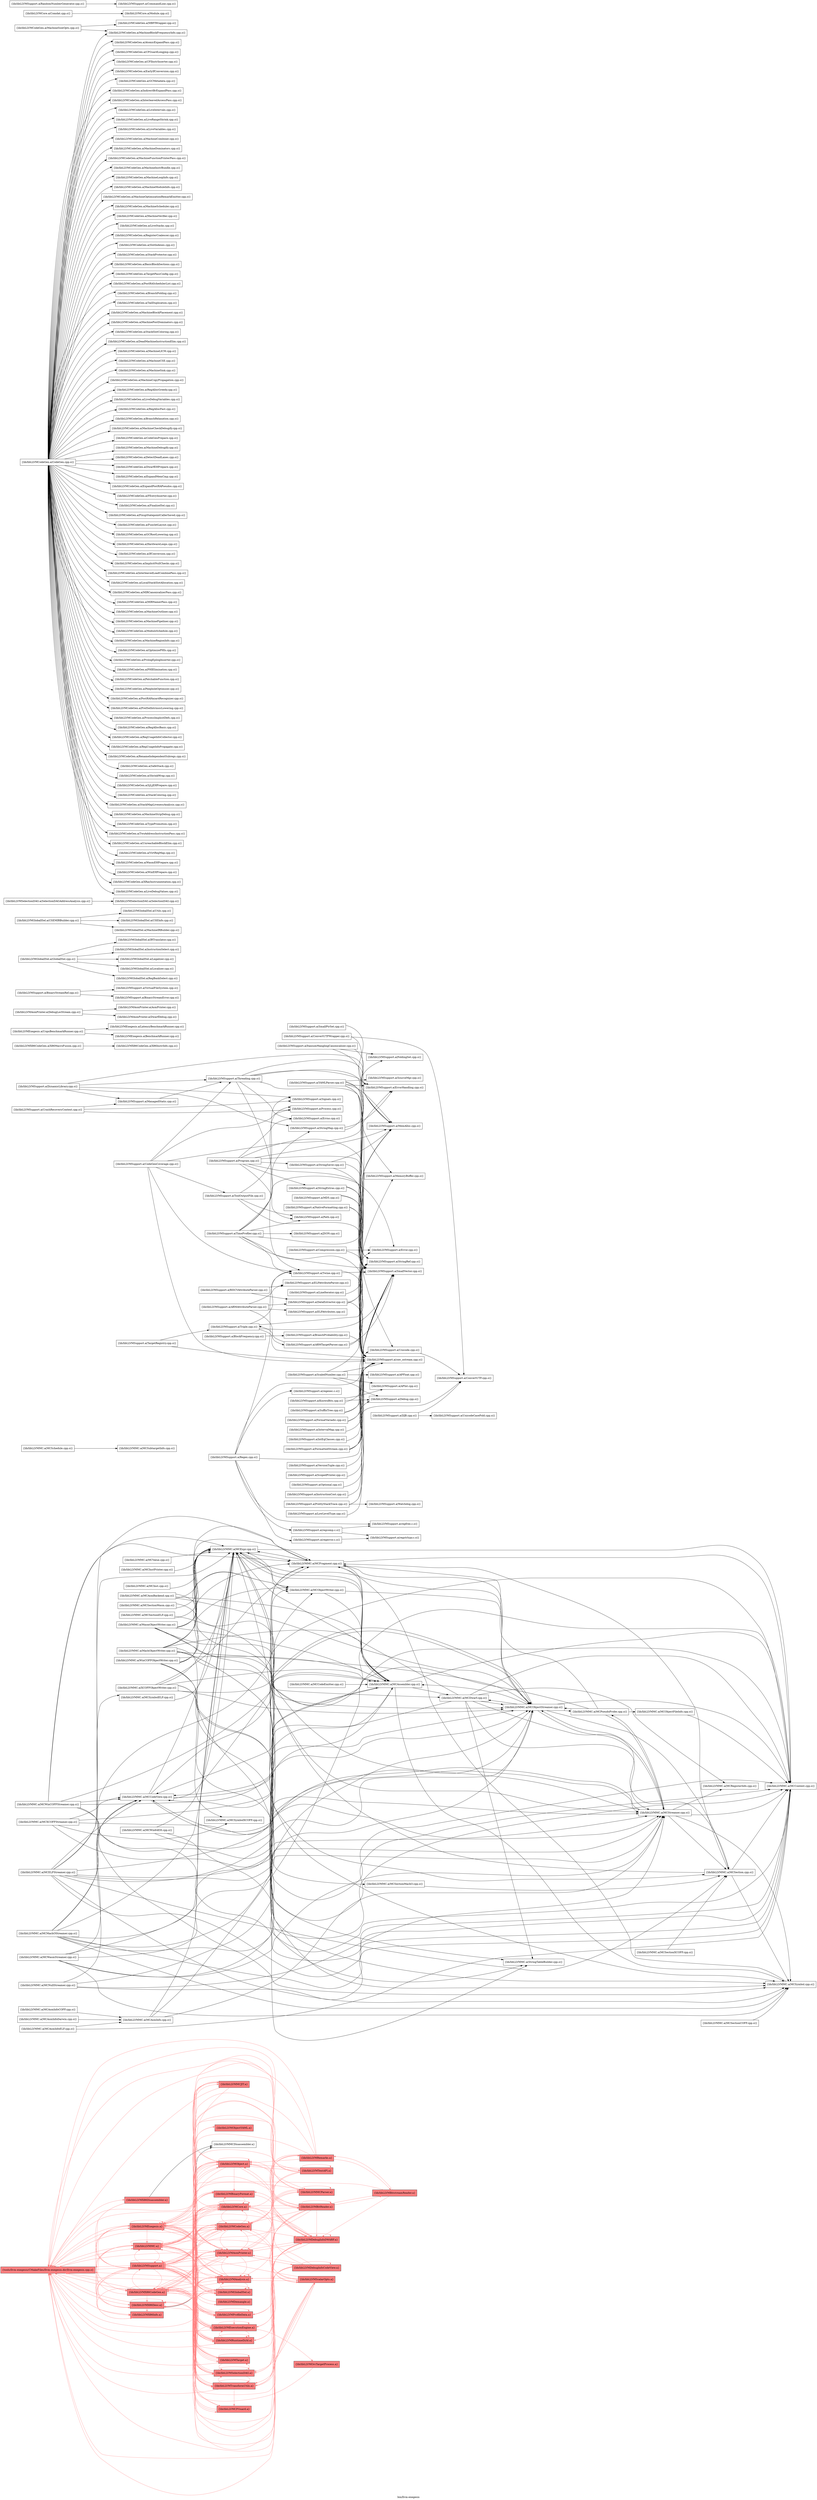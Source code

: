 digraph "bin/llvm-exegesis" {
	label="bin/llvm-exegesis";
	rankdir="LR"
	{ rank=same; Node0x56239a7091f8;  }
	{ rank=same; Node0x56239a6fd9e8; Node0x56239a6fe348; Node0x56239a6fe848; Node0x56239a701c28; Node0x56239a701f48; Node0x56239a702448; Node0x56239a7001e8;  }
	{ rank=same; Node0x56239a6f8e48; Node0x56239a709568; Node0x56239a701048; Node0x56239a702a88; Node0x56239a6fa248; Node0x56239a7039d8; Node0x56239a703528; Node0x56239a6f6058; Node0x56239a71ad68; Node0x56239a705a58; Node0x56239a702fd8; Node0x56239a716d08; Node0x56239a704c48; Node0x56239a71b268; Node0x56239a719788; Node0x56239a71ab88; Node0x56239a719cd8; Node0x56239a709a18;  }
	{ rank=same; Node0x56239a703ca8; Node0x56239a6fdee8; Node0x56239a706ae8; Node0x56239a6f8948; Node0x56239a7047e8; Node0x56239a704c98; Node0x56239a6f6508; Node0x56239a71a278;  }

	Node0x56239a7091f8 [shape=record,shape=box,style=filled,fillcolor="1.000000 0.5 1",group=1,label="{tools/llvm-exegesis/CMakeFiles/llvm-exegesis.dir/llvm-exegesis.cpp.o}"];
	Node0x56239a7091f8 -> Node0x56239a6fd9e8[color="1.000000 0.5 1"];
	Node0x56239a7091f8 -> Node0x56239a6fe348[color="1.000000 0.5 1"];
	Node0x56239a7091f8 -> Node0x56239a6fe848[color="1.000000 0.5 1"];
	Node0x56239a7091f8 -> Node0x56239a701c28[color="1.000000 0.5 1"];
	Node0x56239a7091f8 -> Node0x56239a701f48[color="1.000000 0.5 1"];
	Node0x56239a7091f8 -> Node0x56239a702448[color="1.000000 0.5 1"];
	Node0x56239a7091f8 -> Node0x56239a7001e8[color="1.000000 0.5 1"];
	Node0x56239a6fd9e8 [shape=record,shape=box,style=filled,fillcolor="1.000000 0.5 1",group=1,label="{lib/libLLVMMC.a}"];
	Node0x56239a6fd9e8 -> Node0x56239a7091f8[color="1.000000 0.5 1"];
	Node0x56239a6fd9e8 -> Node0x56239a6fd9e8[color="1.000000 0.5 1"];
	Node0x56239a6fd9e8 -> Node0x56239a6fe348[color="1.000000 0.5 1"];
	Node0x56239a6fd9e8 -> Node0x56239a6f8e48[color="1.000000 0.5 1"];
	Node0x56239a6fd9e8 -> Node0x56239a701c28[color="1.000000 0.5 1"];
	Node0x56239a6fd9e8 -> Node0x56239a709568[color="1.000000 0.5 1"];
	Node0x56239a6fe348 [shape=record,shape=box,style=filled,fillcolor="1.000000 0.5 1",group=1,label="{lib/libLLVMSupport.a}"];
	Node0x56239a6fe348 -> Node0x56239a6fd9e8[color="1.000000 0.5 1"];
	Node0x56239a6fe348 -> Node0x56239a6fe348[color="1.000000 0.5 1"];
	Node0x56239a6fe348 -> Node0x56239a7091f8[color="1.000000 0.5 1"];
	Node0x56239a6fe348 -> Node0x56239a6fe848[color="1.000000 0.5 1"];
	Node0x56239a6fe348 -> Node0x56239a701c28[color="1.000000 0.5 1"];
	Node0x56239a6fe348 -> Node0x56239a7001e8[color="1.000000 0.5 1"];
	Node0x56239a6fe348 -> Node0x56239a701048[color="1.000000 0.5 1"];
	Node0x56239a6fe348 -> Node0x56239a709568[color="1.000000 0.5 1"];
	Node0x56239a6fe348 -> Node0x56239a702a88[color="1.000000 0.5 1"];
	Node0x56239a6fe348 -> Node0x56239a6fa248[color="1.000000 0.5 1"];
	Node0x56239a6fe348 -> Node0x56239a7039d8[color="1.000000 0.5 1"];
	Node0x56239a6fe348 -> Node0x56239a703528[color="1.000000 0.5 1"];
	Node0x56239a6fe848 [shape=record,shape=box,style=filled,fillcolor="1.000000 0.5 1",group=1,label="{lib/libLLVMX86CodeGen.a}"];
	Node0x56239a6fe848 -> Node0x56239a6fd9e8[color="1.000000 0.5 1"];
	Node0x56239a6fe848 -> Node0x56239a6fe348[color="1.000000 0.5 1"];
	Node0x56239a6fe848 -> Node0x56239a6fe848[color="1.000000 0.5 1"];
	Node0x56239a6fe848 -> Node0x56239a701c28[color="1.000000 0.5 1"];
	Node0x56239a6fe848 -> Node0x56239a702448[color="1.000000 0.5 1"];
	Node0x56239a6fe848 -> Node0x56239a701048[color="1.000000 0.5 1"];
	Node0x56239a6fe848 -> Node0x56239a709568[color="1.000000 0.5 1"];
	Node0x56239a6fe848 -> Node0x56239a6f6058[color="1.000000 0.5 1"];
	Node0x56239a6fe848 -> Node0x56239a7091f8[color="1.000000 0.5 1"];
	Node0x56239a6fe848 -> Node0x56239a71ad68[color="1.000000 0.5 1"];
	Node0x56239a6fe848 -> Node0x56239a705a58[color="1.000000 0.5 1"];
	Node0x56239a6fe848 -> Node0x56239a702fd8[color="1.000000 0.5 1"];
	Node0x56239a6fe848 -> Node0x56239a716d08[color="1.000000 0.5 1"];
	Node0x56239a6fe848 -> Node0x56239a704c48[color="1.000000 0.5 1"];
	Node0x56239a6fe848 -> Node0x56239a703528[color="1.000000 0.5 1"];
	Node0x56239a6fe848 -> Node0x56239a702a88[color="1.000000 0.5 1"];
	Node0x56239a701c28 [shape=record,shape=box,style=filled,fillcolor="1.000000 0.5 1",group=1,label="{lib/libLLVMX86Desc.a}"];
	Node0x56239a701c28 -> Node0x56239a7091f8[color="1.000000 0.5 1"];
	Node0x56239a701c28 -> Node0x56239a6fd9e8[color="1.000000 0.5 1"];
	Node0x56239a701c28 -> Node0x56239a6fe348[color="1.000000 0.5 1"];
	Node0x56239a701c28 -> Node0x56239a701c28[color="1.000000 0.5 1"];
	Node0x56239a701c28 -> Node0x56239a702448[color="1.000000 0.5 1"];
	Node0x56239a701c28 -> Node0x56239a71b268;
	Node0x56239a701c28 -> Node0x56239a6f8e48[color="1.000000 0.5 1"];
	Node0x56239a701f48 [shape=record,shape=box,style=filled,fillcolor="1.000000 0.5 1",group=1,label="{lib/libLLVMX86Disassembler.a}"];
	Node0x56239a701f48 -> Node0x56239a6fe348[color="1.000000 0.5 1"];
	Node0x56239a701f48 -> Node0x56239a702448[color="1.000000 0.5 1"];
	Node0x56239a701f48 -> Node0x56239a71b268;
	Node0x56239a702448 [shape=record,shape=box,style=filled,fillcolor="1.000000 0.5 1",group=1,label="{lib/libLLVMX86Info.a}"];
	Node0x56239a702448 -> Node0x56239a6fe348[color="1.000000 0.5 1"];
	Node0x56239a7001e8 [shape=record,shape=box,style=filled,fillcolor="1.000000 0.5 1",group=1,label="{lib/libLLVMExegesis.a}"];
	Node0x56239a7001e8 -> Node0x56239a7091f8[color="1.000000 0.5 1"];
	Node0x56239a7001e8 -> Node0x56239a6fd9e8[color="1.000000 0.5 1"];
	Node0x56239a7001e8 -> Node0x56239a6fe348[color="1.000000 0.5 1"];
	Node0x56239a7001e8 -> Node0x56239a7001e8[color="1.000000 0.5 1"];
	Node0x56239a7001e8 -> Node0x56239a719788[color="1.000000 0.5 1"];
	Node0x56239a7001e8 -> Node0x56239a6fe848[color="1.000000 0.5 1"];
	Node0x56239a7001e8 -> Node0x56239a716d08[color="1.000000 0.5 1"];
	Node0x56239a7001e8 -> Node0x56239a71ab88[color="1.000000 0.5 1"];
	Node0x56239a7001e8 -> Node0x56239a719cd8[color="1.000000 0.5 1"];
	Node0x56239a7001e8 -> Node0x56239a709a18[color="1.000000 0.5 1"];
	Node0x56239a7001e8 -> Node0x56239a709568[color="1.000000 0.5 1"];
	Node0x56239a7001e8 -> Node0x56239a702fd8[color="1.000000 0.5 1"];
	Node0x56239a7001e8 -> Node0x56239a7039d8[color="1.000000 0.5 1"];
	Node0x56239a7001e8 -> Node0x56239a6f6058[color="1.000000 0.5 1"];
	Node0x56239a6f8e48 [shape=record,shape=box,style=filled,fillcolor="1.000000 0.5 1",group=1,label="{lib/libLLVMBinaryFormat.a}"];
	Node0x56239a6f8e48 -> Node0x56239a6f6058[color="1.000000 0.5 1"];
	Node0x56239a6f8e48 -> Node0x56239a6fe348[color="1.000000 0.5 1"];
	Node0x56239a6f8e48 -> Node0x56239a703ca8[color="1.000000 0.5 1"];
	Node0x56239a70c1c8 [shape=record,shape=box,group=0,label="{lib/libLLVMMC.a(MCCodeView.cpp.o)}"];
	Node0x56239a70c1c8 -> Node0x56239a70a008;
	Node0x56239a70c1c8 -> Node0x56239a70b318;
	Node0x56239a70c1c8 -> Node0x56239a6f8128;
	Node0x56239a70c1c8 -> Node0x56239a6f8358;
	Node0x56239a70c1c8 -> Node0x56239a6f88a8;
	Node0x56239a70a008 [shape=record,shape=box,group=0,label="{lib/libLLVMMC.a(MCContext.cpp.o)}"];
	Node0x56239a70b318 [shape=record,shape=box,group=0,label="{lib/libLLVMMC.a(MCExpr.cpp.o)}"];
	Node0x56239a70b318 -> Node0x56239a70a008;
	Node0x56239a70b318 -> Node0x56239a70d6b8;
	Node0x56239a70b318 -> Node0x56239a6f8128;
	Node0x56239a70b318 -> Node0x56239a6f7b38;
	Node0x56239a70b318 -> Node0x56239a6f9cf8;
	Node0x56239a6f8128 [shape=record,shape=box,group=0,label="{lib/libLLVMMC.a(MCFragment.cpp.o)}"];
	Node0x56239a6f8128 -> Node0x56239a70a008;
	Node0x56239a6f8128 -> Node0x56239a70b318;
	Node0x56239a6f8128 -> Node0x56239a70d6b8;
	Node0x56239a6f8358 [shape=record,shape=box,group=0,label="{lib/libLLVMMC.a(MCObjectStreamer.cpp.o)}"];
	Node0x56239a6f8358 -> Node0x56239a70a008;
	Node0x56239a6f8358 -> Node0x56239a70c1c8;
	Node0x56239a6f8358 -> Node0x56239a70bef8;
	Node0x56239a6f8358 -> Node0x56239a70b318;
	Node0x56239a6f8358 -> Node0x56239a70d6b8;
	Node0x56239a6f8358 -> Node0x56239a6f8128;
	Node0x56239a6f8358 -> Node0x56239a6f6a58;
	Node0x56239a6f8358 -> Node0x56239a6f5d88;
	Node0x56239a6f8358 -> Node0x56239a6f88a8;
	Node0x56239a6f88a8 [shape=record,shape=box,group=0,label="{lib/libLLVMMC.a(MCStreamer.cpp.o)}"];
	Node0x56239a6f88a8 -> Node0x56239a70a008;
	Node0x56239a6f88a8 -> Node0x56239a70c1c8;
	Node0x56239a6f88a8 -> Node0x56239a70b318;
	Node0x56239a6f88a8 -> Node0x56239a6f8358;
	Node0x56239a6f88a8 -> Node0x56239a6f6a58;
	Node0x56239a6f88a8 -> Node0x56239a6f63c8;
	Node0x56239a6f88a8 -> Node0x56239a6f5d88;
	Node0x56239a6f88a8 -> Node0x56239a6f9cf8;
	Node0x56239a70bef8 [shape=record,shape=box,group=0,label="{lib/libLLVMMC.a(MCDwarf.cpp.o)}"];
	Node0x56239a70bef8 -> Node0x56239a70a008;
	Node0x56239a70bef8 -> Node0x56239a70c1c8;
	Node0x56239a70bef8 -> Node0x56239a70b318;
	Node0x56239a70bef8 -> Node0x56239a6f8358;
	Node0x56239a70bef8 -> Node0x56239a6f63c8;
	Node0x56239a70bef8 -> Node0x56239a6f5d88;
	Node0x56239a70bef8 -> Node0x56239a6f88a8;
	Node0x56239a70bef8 -> Node0x56239a6fd358;
	Node0x56239a6f63c8 [shape=record,shape=box,group=0,label="{lib/libLLVMMC.a(MCRegisterInfo.cpp.o)}"];
	Node0x56239a6f5d88 [shape=record,shape=box,group=0,label="{lib/libLLVMMC.a(MCSection.cpp.o)}"];
	Node0x56239a6f5d88 -> Node0x56239a70a008;
	Node0x56239a6f5d88 -> Node0x56239a70b318;
	Node0x56239a6f5d88 -> Node0x56239a6f8128;
	Node0x56239a6f5d88 -> Node0x56239a6f9cf8;
	Node0x56239a6fd358 [shape=record,shape=box,group=0,label="{lib/libLLVMMC.a(StringTableBuilder.cpp.o)}"];
	Node0x56239a70d6b8 [shape=record,shape=box,group=0,label="{lib/libLLVMMC.a(MCAssembler.cpp.o)}"];
	Node0x56239a70d6b8 -> Node0x56239a70a008;
	Node0x56239a70d6b8 -> Node0x56239a70c1c8;
	Node0x56239a70d6b8 -> Node0x56239a70bef8;
	Node0x56239a70d6b8 -> Node0x56239a70b318;
	Node0x56239a70d6b8 -> Node0x56239a6f8128;
	Node0x56239a70d6b8 -> Node0x56239a6f9cf8;
	Node0x56239a6f7b38 [shape=record,shape=box,group=0,label="{lib/libLLVMMC.a(MCObjectWriter.cpp.o)}"];
	Node0x56239a6f7b38 -> Node0x56239a70b318;
	Node0x56239a6f7b38 -> Node0x56239a70d6b8;
	Node0x56239a6f7b38 -> Node0x56239a6f8358;
	Node0x56239a6f9cf8 [shape=record,shape=box,group=0,label="{lib/libLLVMMC.a(MCSymbol.cpp.o)}"];
	Node0x56239a6f9cf8 -> Node0x56239a6f8128;
	Node0x56239a6f6a58 [shape=record,shape=box,group=0,label="{lib/libLLVMMC.a(MCPseudoProbe.cpp.o)}"];
	Node0x56239a6f6a58 -> Node0x56239a70b318;
	Node0x56239a6f6a58 -> Node0x56239a6f8128;
	Node0x56239a6f6a58 -> Node0x56239a6f8358;
	Node0x56239a6f6a58 -> Node0x56239a6f60f8;
	Node0x56239a6f6a58 -> Node0x56239a6f88a8;
	Node0x56239a6f60f8 [shape=record,shape=box,group=0,label="{lib/libLLVMMC.a(MCObjectFileInfo.cpp.o)}"];
	Node0x56239a6f60f8 -> Node0x56239a70a008;
	Node0x56239a6f4c08 [shape=record,shape=box,group=0,label="{lib/libLLVMMC.a(MCSectionCOFF.cpp.o)}"];
	Node0x56239a6f4c08 -> Node0x56239a6f9cf8;
	Node0x56239a6f5018 [shape=record,shape=box,group=0,label="{lib/libLLVMMC.a(MCSectionELF.cpp.o)}"];
	Node0x56239a6f5018 -> Node0x56239a70a008;
	Node0x56239a6f5018 -> Node0x56239a70b318;
	Node0x56239a6f47f8 [shape=record,shape=box,group=0,label="{lib/libLLVMMC.a(MCSectionMachO.cpp.o)}"];
	Node0x56239a6f47f8 -> Node0x56239a6f5d88;
	Node0x56239a6f3718 [shape=record,shape=box,group=0,label="{lib/libLLVMMC.a(MCSectionWasm.cpp.o)}"];
	Node0x56239a6f3718 -> Node0x56239a70b318;
	Node0x56239a6f3718 -> Node0x56239a6f5d88;
	Node0x56239a6f9528 [shape=record,shape=box,group=0,label="{lib/libLLVMMC.a(MCSectionXCOFF.cpp.o)}"];
	Node0x56239a6f9528 -> Node0x56239a6f5d88;
	Node0x56239a6fa1a8 [shape=record,shape=box,group=0,label="{lib/libLLVMMC.a(MCSchedule.cpp.o)}"];
	Node0x56239a6fa1a8 -> Node0x56239a6fae28;
	Node0x56239a6fae28 [shape=record,shape=box,group=0,label="{lib/libLLVMMC.a(MCSubtargetInfo.cpp.o)}"];
	Node0x56239a6fba58 [shape=record,shape=box,group=0,label="{lib/libLLVMMC.a(MCSymbolELF.cpp.o)}"];
	Node0x56239a6fba58 -> Node0x56239a70b318;
	Node0x56239a7099c8 [shape=record,shape=box,group=0,label="{lib/libLLVMSupport.a(ConvertUTFWrapper.cpp.o)}"];
	Node0x56239a7099c8 -> Node0x56239a712fc8;
	Node0x56239a7099c8 -> Node0x56239a709248;
	Node0x56239a712fc8 [shape=record,shape=box,group=0,label="{lib/libLLVMSupport.a(SmallVector.cpp.o)}"];
	Node0x56239a709248 [shape=record,shape=box,group=0,label="{lib/libLLVMSupport.a(ConvertUTF.cpp.o)}"];
	Node0x56239a719aa8 [shape=record,shape=box,group=0,label="{lib/libLLVMSupport.a(ManagedStatic.cpp.o)}"];
	Node0x56239a719aa8 -> Node0x56239a70ed88;
	Node0x56239a70ed88 [shape=record,shape=box,group=0,label="{lib/libLLVMSupport.a(Threading.cpp.o)}"];
	Node0x56239a70ed88 -> Node0x56239a712fc8;
	Node0x56239a70ed88 -> Node0x56239a71b128;
	Node0x56239a70ed88 -> Node0x56239a707a88;
	Node0x56239a70ed88 -> Node0x56239a719828;
	Node0x56239a70ed88 -> Node0x56239a6fb558;
	Node0x56239a70ed88 -> Node0x56239a710b38;
	Node0x56239a714008 [shape=record,shape=box,group=0,label="{lib/libLLVMSupport.a(MD5.cpp.o)}"];
	Node0x56239a714008 -> Node0x56239a712fc8;
	Node0x56239a714008 -> Node0x56239a715bd8;
	Node0x56239a715bd8 [shape=record,shape=box,group=0,label="{lib/libLLVMSupport.a(raw_ostream.cpp.o)}"];
	Node0x56239a713c48 [shape=record,shape=box,group=0,label="{lib/libLLVMSupport.a(SmallPtrSet.cpp.o)}"];
	Node0x56239a713c48 -> Node0x56239a707a88;
	Node0x56239a707a88 [shape=record,shape=box,group=0,label="{lib/libLLVMSupport.a(ErrorHandling.cpp.o)}"];
	Node0x56239a711fd8 [shape=record,shape=box,group=0,label="{lib/libLLVMSupport.a(StringMap.cpp.o)}"];
	Node0x56239a711fd8 -> Node0x56239a707a88;
	Node0x56239a711fd8 -> Node0x56239a71ac78;
	Node0x56239a71ac78 [shape=record,shape=box,group=0,label="{lib/libLLVMSupport.a(FoldingSet.cpp.o)}"];
	Node0x56239a71b3f8 [shape=record,shape=box,group=0,label="{lib/libLLVMSupport.a(StringSaver.cpp.o)}"];
	Node0x56239a71b3f8 -> Node0x56239a712fc8;
	Node0x56239a71b3f8 -> Node0x56239a71b128;
	Node0x56239a71b3f8 -> Node0x56239a719828;
	Node0x56239a71b128 [shape=record,shape=box,group=0,label="{lib/libLLVMSupport.a(StringRef.cpp.o)}"];
	Node0x56239a719828 [shape=record,shape=box,group=0,label="{lib/libLLVMSupport.a(MemAlloc.cpp.o)}"];
	Node0x56239a71a228 [shape=record,shape=box,group=0,label="{lib/libLLVMSupport.a(Triple.cpp.o)}"];
	Node0x56239a71a228 -> Node0x56239a712fc8;
	Node0x56239a71a228 -> Node0x56239a71b128;
	Node0x56239a71a228 -> Node0x56239a719a58;
	Node0x56239a71a228 -> Node0x56239a6fb558;
	Node0x56239a719a58 [shape=record,shape=box,group=0,label="{lib/libLLVMSupport.a(ARMTargetParser.cpp.o)}"];
	Node0x56239a719a58 -> Node0x56239a712fc8;
	Node0x56239a719a58 -> Node0x56239a71b128;
	Node0x56239a719a58 -> Node0x56239a71a228;
	Node0x56239a6fb558 [shape=record,shape=box,group=0,label="{lib/libLLVMSupport.a(Twine.cpp.o)}"];
	Node0x56239a6fb558 -> Node0x56239a712fc8;
	Node0x56239a6fb558 -> Node0x56239a715bd8;
	Node0x56239a714d28 [shape=record,shape=box,group=0,label="{lib/libLLVMSupport.a(YAMLParser.cpp.o)}"];
	Node0x56239a714d28 -> Node0x56239a712fc8;
	Node0x56239a714d28 -> Node0x56239a712ed8;
	Node0x56239a714d28 -> Node0x56239a7121b8;
	Node0x56239a714d28 -> Node0x56239a71b128;
	Node0x56239a714d28 -> Node0x56239a707a88;
	Node0x56239a714d28 -> Node0x56239a719828;
	Node0x56239a714d28 -> Node0x56239a7154a8;
	Node0x56239a714d28 -> Node0x56239a715bd8;
	Node0x56239a712ed8 [shape=record,shape=box,group=0,label="{lib/libLLVMSupport.a(SourceMgr.cpp.o)}"];
	Node0x56239a7121b8 [shape=record,shape=box,group=0,label="{lib/libLLVMSupport.a(MemoryBuffer.cpp.o)}"];
	Node0x56239a7154a8 [shape=record,shape=box,group=0,label="{lib/libLLVMSupport.a(Unicode.cpp.o)}"];
	Node0x56239a7154a8 -> Node0x56239a709248;
	Node0x56239a716178 [shape=record,shape=box,group=0,label="{lib/libLLVMSupport.a(NativeFormatting.cpp.o)}"];
	Node0x56239a716178 -> Node0x56239a712fc8;
	Node0x56239a716178 -> Node0x56239a715bd8;
	Node0x56239a711ad8 [shape=record,shape=box,group=0,label="{lib/libLLVMSupport.a(FormatVariadic.cpp.o)}"];
	Node0x56239a711ad8 -> Node0x56239a712fc8;
	Node0x56239a711ad8 -> Node0x56239a71b128;
	Node0x56239a6fe2a8 [shape=record,shape=box,group=0,label="{lib/libLLVMSupport.a(CrashRecoveryContext.cpp.o)}"];
	Node0x56239a6fe2a8 -> Node0x56239a719aa8;
	Node0x56239a6fe2a8 -> Node0x56239a712d48;
	Node0x56239a6fe2a8 -> Node0x56239a70ff58;
	Node0x56239a712d48 [shape=record,shape=box,group=0,label="{lib/libLLVMSupport.a(Process.cpp.o)}"];
	Node0x56239a70ff58 [shape=record,shape=box,group=0,label="{lib/libLLVMSupport.a(Signals.cpp.o)}"];
	Node0x56239a711128 [shape=record,shape=box,group=0,label="{lib/libLLVMSupport.a(StringExtras.cpp.o)}"];
	Node0x56239a711128 -> Node0x56239a712fc8;
	Node0x56239a711128 -> Node0x56239a71b128;
	Node0x56239a711128 -> Node0x56239a715bd8;
	Node0x56239a7104a8 [shape=record,shape=box,group=0,label="{lib/libLLVMSupport.a(Program.cpp.o)}"];
	Node0x56239a7104a8 -> Node0x56239a712fc8;
	Node0x56239a7104a8 -> Node0x56239a71b3f8;
	Node0x56239a7104a8 -> Node0x56239a71b128;
	Node0x56239a7104a8 -> Node0x56239a719828;
	Node0x56239a7104a8 -> Node0x56239a715bd8;
	Node0x56239a7104a8 -> Node0x56239a712988;
	Node0x56239a7104a8 -> Node0x56239a711128;
	Node0x56239a7104a8 -> Node0x56239a710b38;
	Node0x56239a712988 [shape=record,shape=box,group=0,label="{lib/libLLVMSupport.a(Path.cpp.o)}"];
	Node0x56239a710b38 [shape=record,shape=box,group=0,label="{lib/libLLVMSupport.a(Errno.cpp.o)}"];
	Node0x56239a70f0f8 [shape=record,shape=box,group=0,label="{lib/libLLVMSupport.a(TargetRegistry.cpp.o)}"];
	Node0x56239a70f0f8 -> Node0x56239a71a228;
	Node0x56239a70f0f8 -> Node0x56239a715bd8;
	Node0x56239a701048 [shape=record,shape=box,style=filled,fillcolor="1.000000 0.5 1",group=1,label="{lib/libLLVMAsmPrinter.a}"];
	Node0x56239a701048 -> Node0x56239a7091f8[color="1.000000 0.5 1"];
	Node0x56239a701048 -> Node0x56239a6fd9e8[color="1.000000 0.5 1"];
	Node0x56239a701048 -> Node0x56239a6fe348[color="1.000000 0.5 1"];
	Node0x56239a701048 -> Node0x56239a6fe848[color="1.000000 0.5 1"];
	Node0x56239a701048 -> Node0x56239a701c28[color="1.000000 0.5 1"];
	Node0x56239a701048 -> Node0x56239a7001e8[color="1.000000 0.5 1"];
	Node0x56239a701048 -> Node0x56239a701048[color="1.000000 0.5 1"];
	Node0x56239a701048 -> Node0x56239a709568[color="1.000000 0.5 1"];
	Node0x56239a701048 -> Node0x56239a705a58[color="1.000000 0.5 1"];
	Node0x56239a701048 -> Node0x56239a702fd8[color="1.000000 0.5 1"];
	Node0x56239a701048 -> Node0x56239a6f6058[color="1.000000 0.5 1"];
	Node0x56239a701048 -> Node0x56239a6f8e48[color="1.000000 0.5 1"];
	Node0x56239a701048 -> Node0x56239a6f8948[color="1.000000 0.5 1"];
	Node0x56239a701048 -> Node0x56239a6fdee8[color="1.000000 0.5 1"];
	Node0x56239a701048 -> Node0x56239a703ca8[color="1.000000 0.5 1"];
	Node0x56239a701048 -> Node0x56239a7047e8[color="1.000000 0.5 1"];
	Node0x56239a709568 [shape=record,shape=box,style=filled,fillcolor="1.000000 0.5 1",group=1,label="{lib/libLLVMCodeGen.a}"];
	Node0x56239a709568 -> Node0x56239a6fe348[color="1.000000 0.5 1"];
	Node0x56239a709568 -> Node0x56239a6fe848[color="1.000000 0.5 1"];
	Node0x56239a709568 -> Node0x56239a71ad68[color="1.000000 0.5 1"];
	Node0x56239a709568 -> Node0x56239a709568[color="1.000000 0.5 1"];
	Node0x56239a709568 -> Node0x56239a702fd8[color="1.000000 0.5 1"];
	Node0x56239a709568 -> Node0x56239a6f6058[color="1.000000 0.5 1"];
	Node0x56239a709568 -> Node0x56239a7091f8[color="1.000000 0.5 1"];
	Node0x56239a709568 -> Node0x56239a6fd9e8[color="1.000000 0.5 1"];
	Node0x56239a709568 -> Node0x56239a716d08[color="1.000000 0.5 1"];
	Node0x56239a709568 -> Node0x56239a701048[color="1.000000 0.5 1"];
	Node0x56239a709568 -> Node0x56239a7001e8[color="1.000000 0.5 1"];
	Node0x56239a709568 -> Node0x56239a702a88[color="1.000000 0.5 1"];
	Node0x56239a709568 -> Node0x56239a701c28[color="1.000000 0.5 1"];
	Node0x56239a709568 -> Node0x56239a6fdee8[color="1.000000 0.5 1"];
	Node0x56239a709568 -> Node0x56239a705a58[color="1.000000 0.5 1"];
	Node0x56239a709568 -> Node0x56239a703ca8[color="1.000000 0.5 1"];
	Node0x56239a709568 -> Node0x56239a703528[color="1.000000 0.5 1"];
	Node0x56239a709568 -> Node0x56239a706ae8[color="1.000000 0.5 1"];
	Node0x56239a709568 -> Node0x56239a709a18[color="1.000000 0.5 1"];
	Node0x56239a6f6058 [shape=record,shape=box,style=filled,fillcolor="1.000000 0.5 1",group=1,label="{lib/libLLVMCore.a}"];
	Node0x56239a6f6058 -> Node0x56239a6fe348[color="1.000000 0.5 1"];
	Node0x56239a6f6058 -> Node0x56239a6f6058[color="1.000000 0.5 1"];
	Node0x56239a6f6058 -> Node0x56239a7091f8[color="1.000000 0.5 1"];
	Node0x56239a6f6058 -> Node0x56239a6fd9e8[color="1.000000 0.5 1"];
	Node0x56239a6f6058 -> Node0x56239a71ad68[color="1.000000 0.5 1"];
	Node0x56239a6f6058 -> Node0x56239a701048[color="1.000000 0.5 1"];
	Node0x56239a6f6058 -> Node0x56239a709568[color="1.000000 0.5 1"];
	Node0x56239a6f6058 -> Node0x56239a702fd8[color="1.000000 0.5 1"];
	Node0x56239a6f6058 -> Node0x56239a6f8e48[color="1.000000 0.5 1"];
	Node0x56239a6f6058 -> Node0x56239a6fe848[color="1.000000 0.5 1"];
	Node0x56239a6f6058 -> Node0x56239a702a88[color="1.000000 0.5 1"];
	Node0x56239a6f6058 -> Node0x56239a7001e8[color="1.000000 0.5 1"];
	Node0x56239a6f6058 -> Node0x56239a704c48[color="1.000000 0.5 1"];
	Node0x56239a6f6058 -> Node0x56239a6f8948[color="1.000000 0.5 1"];
	Node0x56239a6f6058 -> Node0x56239a704c98[color="1.000000 0.5 1"];
	Node0x56239a6f6058 -> Node0x56239a703ca8[color="1.000000 0.5 1"];
	Node0x56239a6f6058 -> Node0x56239a706ae8[color="1.000000 0.5 1"];
	Node0x56239a71ad68 [shape=record,shape=box,style=filled,fillcolor="1.000000 0.5 1",group=1,label="{lib/libLLVMSelectionDAG.a}"];
	Node0x56239a71ad68 -> Node0x56239a7091f8[color="1.000000 0.5 1"];
	Node0x56239a71ad68 -> Node0x56239a6fe348[color="1.000000 0.5 1"];
	Node0x56239a71ad68 -> Node0x56239a6fe848[color="1.000000 0.5 1"];
	Node0x56239a71ad68 -> Node0x56239a71ad68[color="1.000000 0.5 1"];
	Node0x56239a71ad68 -> Node0x56239a716d08[color="1.000000 0.5 1"];
	Node0x56239a71ad68 -> Node0x56239a709568[color="1.000000 0.5 1"];
	Node0x56239a71ad68 -> Node0x56239a702fd8[color="1.000000 0.5 1"];
	Node0x56239a71ad68 -> Node0x56239a6f6058[color="1.000000 0.5 1"];
	Node0x56239a71ad68 -> Node0x56239a6fd9e8[color="1.000000 0.5 1"];
	Node0x56239a71ad68 -> Node0x56239a7001e8[color="1.000000 0.5 1"];
	Node0x56239a71ad68 -> Node0x56239a703ca8[color="1.000000 0.5 1"];
	Node0x56239a71ad68 -> Node0x56239a705a58[color="1.000000 0.5 1"];
	Node0x56239a71ad68 -> Node0x56239a702a88[color="1.000000 0.5 1"];
	Node0x56239a71ad68 -> Node0x56239a701048[color="1.000000 0.5 1"];
	Node0x56239a705a58 [shape=record,shape=box,style=filled,fillcolor="1.000000 0.5 1",group=1,label="{lib/libLLVMTarget.a}"];
	Node0x56239a705a58 -> Node0x56239a6fd9e8[color="1.000000 0.5 1"];
	Node0x56239a705a58 -> Node0x56239a6fe348[color="1.000000 0.5 1"];
	Node0x56239a705a58 -> Node0x56239a6fe848[color="1.000000 0.5 1"];
	Node0x56239a705a58 -> Node0x56239a701048[color="1.000000 0.5 1"];
	Node0x56239a705a58 -> Node0x56239a705a58[color="1.000000 0.5 1"];
	Node0x56239a705a58 -> Node0x56239a6f6058[color="1.000000 0.5 1"];
	Node0x56239a705a58 -> Node0x56239a7091f8[color="1.000000 0.5 1"];
	Node0x56239a705a58 -> Node0x56239a71ad68[color="1.000000 0.5 1"];
	Node0x56239a705a58 -> Node0x56239a71ab88[color="1.000000 0.5 1"];
	Node0x56239a705a58 -> Node0x56239a702fd8[color="1.000000 0.5 1"];
	Node0x56239a702fd8 [shape=record,shape=box,style=filled,fillcolor="1.000000 0.5 1",group=1,label="{lib/libLLVMAnalysis.a}"];
	Node0x56239a702fd8 -> Node0x56239a7091f8[color="1.000000 0.5 1"];
	Node0x56239a702fd8 -> Node0x56239a6fe348[color="1.000000 0.5 1"];
	Node0x56239a702fd8 -> Node0x56239a6fe848[color="1.000000 0.5 1"];
	Node0x56239a702fd8 -> Node0x56239a702fd8[color="1.000000 0.5 1"];
	Node0x56239a702fd8 -> Node0x56239a6f6058[color="1.000000 0.5 1"];
	Node0x56239a702fd8 -> Node0x56239a6fd9e8[color="1.000000 0.5 1"];
	Node0x56239a702fd8 -> Node0x56239a709568[color="1.000000 0.5 1"];
	Node0x56239a702fd8 -> Node0x56239a702a88[color="1.000000 0.5 1"];
	Node0x56239a702fd8 -> Node0x56239a71ad68[color="1.000000 0.5 1"];
	Node0x56239a702fd8 -> Node0x56239a7001e8[color="1.000000 0.5 1"];
	Node0x56239a702fd8 -> Node0x56239a716d08[color="1.000000 0.5 1"];
	Node0x56239a702fd8 -> Node0x56239a701048[color="1.000000 0.5 1"];
	Node0x56239a702fd8 -> Node0x56239a706ae8[color="1.000000 0.5 1"];
	Node0x56239a702fd8 -> Node0x56239a703528[color="1.000000 0.5 1"];
	Node0x56239a6f9ac8 [shape=record,shape=box,group=0,label="{lib/libLLVMSupport.a(BranchProbability.cpp.o)}"];
	Node0x56239a6f9ac8 -> Node0x56239a715bd8;
	Node0x56239a70b7c8 [shape=record,shape=box,group=0,label="{lib/libLLVMSupport.a(KnownBits.cpp.o)}"];
	Node0x56239a70b7c8 -> Node0x56239a6f4988;
	Node0x56239a70b7c8 -> Node0x56239a707d58;
	Node0x56239a70b7c8 -> Node0x56239a715bd8;
	Node0x56239a6f4988 [shape=record,shape=box,group=0,label="{lib/libLLVMSupport.a(APInt.cpp.o)}"];
	Node0x56239a707d58 [shape=record,shape=box,group=0,label="{lib/libLLVMSupport.a(Debug.cpp.o)}"];
	Node0x56239a716d08 [shape=record,shape=box,style=filled,fillcolor="1.000000 0.5 1",group=1,label="{lib/libLLVMGlobalISel.a}"];
	Node0x56239a716d08 -> Node0x56239a6fe348[color="1.000000 0.5 1"];
	Node0x56239a716d08 -> Node0x56239a6fe848[color="1.000000 0.5 1"];
	Node0x56239a716d08 -> Node0x56239a709568[color="1.000000 0.5 1"];
	Node0x56239a716d08 -> Node0x56239a6f6058[color="1.000000 0.5 1"];
	Node0x56239a716d08 -> Node0x56239a716d08[color="1.000000 0.5 1"];
	Node0x56239a716d08 -> Node0x56239a7001e8[color="1.000000 0.5 1"];
	Node0x56239a716d08 -> Node0x56239a7091f8[color="1.000000 0.5 1"];
	Node0x56239a716d08 -> Node0x56239a6fd9e8[color="1.000000 0.5 1"];
	Node0x56239a716d08 -> Node0x56239a71ad68[color="1.000000 0.5 1"];
	Node0x56239a716d08 -> Node0x56239a701048[color="1.000000 0.5 1"];
	Node0x56239a716d08 -> Node0x56239a705a58[color="1.000000 0.5 1"];
	Node0x56239a716d08 -> Node0x56239a702fd8[color="1.000000 0.5 1"];
	Node0x56239a716d08 -> Node0x56239a702a88[color="1.000000 0.5 1"];
	Node0x56239a70e798 [shape=record,shape=box,group=0,label="{lib/libLLVMSupport.a(LowLevelType.cpp.o)}"];
	Node0x56239a70e798 -> Node0x56239a715bd8;
	Node0x56239a70fd78 [shape=record,shape=box,group=0,label="{lib/libLLVMSupport.a(CodeGenCoverage.cpp.o)}"];
	Node0x56239a70fd78 -> Node0x56239a707a88;
	Node0x56239a70fd78 -> Node0x56239a6fb558;
	Node0x56239a70fd78 -> Node0x56239a715bd8;
	Node0x56239a70fd78 -> Node0x56239a712d48;
	Node0x56239a70fd78 -> Node0x56239a70ed88;
	Node0x56239a70fd78 -> Node0x56239a7142d8;
	Node0x56239a7142d8 [shape=record,shape=box,group=0,label="{lib/libLLVMSupport.a(ToolOutputFile.cpp.o)}"];
	Node0x56239a7142d8 -> Node0x56239a715bd8;
	Node0x56239a7142d8 -> Node0x56239a712988;
	Node0x56239a7142d8 -> Node0x56239a70ff58;
	Node0x56239a714eb8 [shape=record,shape=box,group=0,label="{lib/libLLVMX86CodeGen.a(X86MacroFusion.cpp.o)}"];
	Node0x56239a714eb8 -> Node0x56239a6f8a38;
	Node0x56239a6f8a38 [shape=record,shape=box,group=0,label="{lib/libLLVMX86CodeGen.a(X86InstrInfo.cpp.o)}"];
	Node0x56239a704c48 [shape=record,shape=box,style=filled,fillcolor="1.000000 0.5 1",group=1,label="{lib/libLLVMCFGuard.a}"];
	Node0x56239a704c48 -> Node0x56239a6fe348[color="1.000000 0.5 1"];
	Node0x56239a704c48 -> Node0x56239a6fe848[color="1.000000 0.5 1"];
	Node0x56239a704c48 -> Node0x56239a6f6058[color="1.000000 0.5 1"];
	Node0x56239a7127f8 [shape=record,shape=box,group=0,label="{lib/libLLVMSupport.a(DynamicLibrary.cpp.o)}"];
	Node0x56239a7127f8 -> Node0x56239a711fd8;
	Node0x56239a7127f8 -> Node0x56239a719aa8;
	Node0x56239a7127f8 -> Node0x56239a719828;
	Node0x56239a7127f8 -> Node0x56239a70ff58;
	Node0x56239a7127f8 -> Node0x56239a70ed88;
	Node0x56239a703528 [shape=record,shape=box,style=filled,fillcolor="1.000000 0.5 1",group=1,label="{lib/libLLVMProfileData.a}"];
	Node0x56239a703528 -> Node0x56239a7091f8[color="1.000000 0.5 1"];
	Node0x56239a703528 -> Node0x56239a6fd9e8[color="1.000000 0.5 1"];
	Node0x56239a703528 -> Node0x56239a6fe348[color="1.000000 0.5 1"];
	Node0x56239a703528 -> Node0x56239a7001e8[color="1.000000 0.5 1"];
	Node0x56239a703528 -> Node0x56239a6f6058[color="1.000000 0.5 1"];
	Node0x56239a703528 -> Node0x56239a701c28[color="1.000000 0.5 1"];
	Node0x56239a703528 -> Node0x56239a703528[color="1.000000 0.5 1"];
	Node0x56239a703528 -> Node0x56239a6fe848[color="1.000000 0.5 1"];
	Node0x56239a703528 -> Node0x56239a719cd8[color="1.000000 0.5 1"];
	Node0x56239a703528 -> Node0x56239a703ca8[color="1.000000 0.5 1"];
	Node0x56239a702a88 [shape=record,shape=box,style=filled,fillcolor="1.000000 0.5 1",group=1,label="{lib/libLLVMTransformUtils.a}"];
	Node0x56239a702a88 -> Node0x56239a6fd9e8[color="1.000000 0.5 1"];
	Node0x56239a702a88 -> Node0x56239a6fe348[color="1.000000 0.5 1"];
	Node0x56239a702a88 -> Node0x56239a6fe848[color="1.000000 0.5 1"];
	Node0x56239a702a88 -> Node0x56239a709568[color="1.000000 0.5 1"];
	Node0x56239a702a88 -> Node0x56239a702a88[color="1.000000 0.5 1"];
	Node0x56239a702a88 -> Node0x56239a702fd8[color="1.000000 0.5 1"];
	Node0x56239a702a88 -> Node0x56239a6f6058[color="1.000000 0.5 1"];
	Node0x56239a702a88 -> Node0x56239a706ae8[color="1.000000 0.5 1"];
	Node0x56239a702a88 -> Node0x56239a7091f8[color="1.000000 0.5 1"];
	Node0x56239a702a88 -> Node0x56239a701048[color="1.000000 0.5 1"];
	Node0x56239a702a88 -> Node0x56239a71ad68[color="1.000000 0.5 1"];
	Node0x56239a702a88 -> Node0x56239a704c48[color="1.000000 0.5 1"];
	Node0x56239a702a88 -> Node0x56239a703ca8[color="1.000000 0.5 1"];
	Node0x56239a702a88 -> Node0x56239a716d08[color="1.000000 0.5 1"];
	Node0x56239a6f7188 [shape=record,shape=box,group=0,label="{lib/libLLVMMC.a(MCInstPrinter.cpp.o)}"];
	Node0x56239a6f7188 -> Node0x56239a70b318;
	Node0x56239a71b268 [shape=record,shape=box,group=0,label="{lib/libLLVMMCDisassembler.a}"];
	Node0x56239a6f6c88 [shape=record,shape=box,group=0,label="{lib/libLLVMMC.a(MCAsmInfo.cpp.o)}"];
	Node0x56239a6f6c88 -> Node0x56239a70a008;
	Node0x56239a6f6c88 -> Node0x56239a70b318;
	Node0x56239a6f6c88 -> Node0x56239a6f88a8;
	Node0x56239a6f7c78 [shape=record,shape=box,group=0,label="{lib/libLLVMMC.a(MCAsmBackend.cpp.o)}"];
	Node0x56239a6f7c78 -> Node0x56239a70b318;
	Node0x56239a6f7c78 -> Node0x56239a70d6b8;
	Node0x56239a6f7c78 -> Node0x56239a6f8358;
	Node0x56239a6f7c78 -> Node0x56239a6f88a8;
	Node0x56239a6f7598 [shape=record,shape=box,group=0,label="{lib/libLLVMMC.a(WasmObjectWriter.cpp.o)}"];
	Node0x56239a6f7598 -> Node0x56239a70a008;
	Node0x56239a6f7598 -> Node0x56239a70bef8;
	Node0x56239a6f7598 -> Node0x56239a70b318;
	Node0x56239a6f7598 -> Node0x56239a70d6b8;
	Node0x56239a6f7598 -> Node0x56239a6f8128;
	Node0x56239a6f7598 -> Node0x56239a6f8358;
	Node0x56239a6f7598 -> Node0x56239a6f7b38;
	Node0x56239a6f7868 [shape=record,shape=box,group=0,label="{lib/libLLVMMC.a(MachObjectWriter.cpp.o)}"];
	Node0x56239a6f7868 -> Node0x56239a70a008;
	Node0x56239a6f7868 -> Node0x56239a70b318;
	Node0x56239a6f7868 -> Node0x56239a70d6b8;
	Node0x56239a6f7868 -> Node0x56239a6f8128;
	Node0x56239a6f7868 -> Node0x56239a6f8358;
	Node0x56239a6f7868 -> Node0x56239a6f7b38;
	Node0x56239a6f7868 -> Node0x56239a6f47f8;
	Node0x56239a6f7868 -> Node0x56239a6f9cf8;
	Node0x56239a6f7868 -> Node0x56239a6fd358;
	Node0x56239a7042e8 [shape=record,shape=box,group=0,label="{lib/libLLVMSupport.a(Compression.cpp.o)}"];
	Node0x56239a7042e8 -> Node0x56239a712fc8;
	Node0x56239a7042e8 -> Node0x56239a708208;
	Node0x56239a708208 [shape=record,shape=box,group=0,label="{lib/libLLVMSupport.a(Error.cpp.o)}"];
	Node0x56239a704a68 [shape=record,shape=box,group=0,label="{lib/libLLVMMC.a(WinCOFFObjectWriter.cpp.o)}"];
	Node0x56239a704a68 -> Node0x56239a70a008;
	Node0x56239a704a68 -> Node0x56239a70b318;
	Node0x56239a704a68 -> Node0x56239a70d6b8;
	Node0x56239a704a68 -> Node0x56239a6f8128;
	Node0x56239a704a68 -> Node0x56239a6f7b38;
	Node0x56239a704a68 -> Node0x56239a6f9cf8;
	Node0x56239a704a68 -> Node0x56239a6fd358;
	Node0x56239a700be8 [shape=record,shape=box,group=0,label="{lib/libLLVMMC.a(XCOFFObjectWriter.cpp.o)}"];
	Node0x56239a700be8 -> Node0x56239a70b318;
	Node0x56239a700be8 -> Node0x56239a70d6b8;
	Node0x56239a700be8 -> Node0x56239a6f8128;
	Node0x56239a700be8 -> Node0x56239a6f8358;
	Node0x56239a700be8 -> Node0x56239a6f7b38;
	Node0x56239a700be8 -> Node0x56239a6fb738;
	Node0x56239a700be8 -> Node0x56239a6fd358;
	Node0x56239a6fb738 [shape=record,shape=box,group=0,label="{lib/libLLVMMC.a(MCSymbolXCOFF.cpp.o)}"];
	Node0x56239a700d78 [shape=record,shape=box,group=0,label="{lib/libLLVMMC.a(MCInst.cpp.o)}"];
	Node0x56239a700d78 -> Node0x56239a70b318;
	Node0x56239a702038 [shape=record,shape=box,group=0,label="{lib/libLLVMMC.a(MCAsmInfoDarwin.cpp.o)}"];
	Node0x56239a702038 -> Node0x56239a6f6c88;
	Node0x56239a702308 [shape=record,shape=box,group=0,label="{lib/libLLVMMC.a(MCAsmInfoELF.cpp.o)}"];
	Node0x56239a702308 -> Node0x56239a70a008;
	Node0x56239a702308 -> Node0x56239a6f6c88;
	Node0x56239a6fde48 [shape=record,shape=box,group=0,label="{lib/libLLVMMC.a(MCAsmInfoCOFF.cpp.o)}"];
	Node0x56239a6fde48 -> Node0x56239a6f6c88;
	Node0x56239a716128 [shape=record,shape=box,group=0,label="{lib/libLLVMMC.a(MCCodeEmitter.cpp.o)}"];
	Node0x56239a716128 -> Node0x56239a70d6b8;
	Node0x56239a712f28 [shape=record,shape=box,group=0,label="{lib/libLLVMMC.a(MCValue.cpp.o)}"];
	Node0x56239a712f28 -> Node0x56239a70b318;
	Node0x56239a719c88 [shape=record,shape=box,group=0,label="{lib/libLLVMMC.a(MCWin64EH.cpp.o)}"];
	Node0x56239a719c88 -> Node0x56239a70a008;
	Node0x56239a719c88 -> Node0x56239a70b318;
	Node0x56239a719c88 -> Node0x56239a6f88a8;
	Node0x56239a71b448 [shape=record,shape=box,group=0,label="{lib/libLLVMMC.a(MCWinCOFFStreamer.cpp.o)}"];
	Node0x56239a71b448 -> Node0x56239a70a008;
	Node0x56239a71b448 -> Node0x56239a70c1c8;
	Node0x56239a71b448 -> Node0x56239a70b318;
	Node0x56239a71b448 -> Node0x56239a70d6b8;
	Node0x56239a71b448 -> Node0x56239a6f8128;
	Node0x56239a71b448 -> Node0x56239a6f8358;
	Node0x56239a71b448 -> Node0x56239a6f88a8;
	Node0x56239a71b448 -> Node0x56239a6f9cf8;
	Node0x56239a719788 [shape=record,shape=box,style=filled,fillcolor="1.000000 0.5 1",group=1,label="{lib/libLLVMObjectYAML.a}"];
	Node0x56239a719788 -> Node0x56239a6fe348[color="1.000000 0.5 1"];
	Node0x56239a70ab48 [shape=record,shape=box,group=0,label="{lib/libLLVMSupport.a(LineIterator.cpp.o)}"];
	Node0x56239a70ab48 -> Node0x56239a7121b8;
	Node0x56239a70ae18 [shape=record,shape=box,group=0,label="{lib/libLLVMSupport.a(VersionTuple.cpp.o)}"];
	Node0x56239a70ae18 -> Node0x56239a715bd8;
	Node0x56239a71ab88 [shape=record,shape=box,style=filled,fillcolor="1.000000 0.5 1",group=1,label="{lib/libLLVMMCJIT.a}"];
	Node0x56239a71ab88 -> Node0x56239a7091f8[color="1.000000 0.5 1"];
	Node0x56239a71ab88 -> Node0x56239a6fe348[color="1.000000 0.5 1"];
	Node0x56239a71ab88 -> Node0x56239a7001e8[color="1.000000 0.5 1"];
	Node0x56239a71ab88 -> Node0x56239a719cd8[color="1.000000 0.5 1"];
	Node0x56239a71ab88 -> Node0x56239a709a18[color="1.000000 0.5 1"];
	Node0x56239a71ab88 -> Node0x56239a705a58[color="1.000000 0.5 1"];
	Node0x56239a71ab88 -> Node0x56239a7039d8[color="1.000000 0.5 1"];
	Node0x56239a71ab88 -> Node0x56239a6f6058[color="1.000000 0.5 1"];
	Node0x56239a719cd8 [shape=record,shape=box,style=filled,fillcolor="1.000000 0.5 1",group=1,label="{lib/libLLVMExecutionEngine.a}"];
	Node0x56239a719cd8 -> Node0x56239a7091f8[color="1.000000 0.5 1"];
	Node0x56239a719cd8 -> Node0x56239a6fe348[color="1.000000 0.5 1"];
	Node0x56239a719cd8 -> Node0x56239a6fe848[color="1.000000 0.5 1"];
	Node0x56239a719cd8 -> Node0x56239a71ad68[color="1.000000 0.5 1"];
	Node0x56239a719cd8 -> Node0x56239a6fd9e8[color="1.000000 0.5 1"];
	Node0x56239a719cd8 -> Node0x56239a7001e8[color="1.000000 0.5 1"];
	Node0x56239a719cd8 -> Node0x56239a701048[color="1.000000 0.5 1"];
	Node0x56239a719cd8 -> Node0x56239a703ca8[color="1.000000 0.5 1"];
	Node0x56239a719cd8 -> Node0x56239a71ab88[color="1.000000 0.5 1"];
	Node0x56239a719cd8 -> Node0x56239a6f6058[color="1.000000 0.5 1"];
	Node0x56239a719cd8 -> Node0x56239a719cd8[color="1.000000 0.5 1"];
	Node0x56239a719cd8 -> Node0x56239a71a278[color="1.000000 0.5 1"];
	Node0x56239a719cd8 -> Node0x56239a7039d8[color="1.000000 0.5 1"];
	Node0x56239a719cd8 -> Node0x56239a709a18[color="1.000000 0.5 1"];
	Node0x56239a709a18 [shape=record,shape=box,style=filled,fillcolor="1.000000 0.5 1",group=1,label="{lib/libLLVMRuntimeDyld.a}"];
	Node0x56239a709a18 -> Node0x56239a6fe348[color="1.000000 0.5 1"];
	Node0x56239a709a18 -> Node0x56239a6fdee8[color="1.000000 0.5 1"];
	Node0x56239a709a18 -> Node0x56239a71ab88[color="1.000000 0.5 1"];
	Node0x56239a709a18 -> Node0x56239a709a18[color="1.000000 0.5 1"];
	Node0x56239a709a18 -> Node0x56239a6f6058[color="1.000000 0.5 1"];
	Node0x56239a709a18 -> Node0x56239a7001e8[color="1.000000 0.5 1"];
	Node0x56239a709a18 -> Node0x56239a7091f8[color="1.000000 0.5 1"];
	Node0x56239a709a18 -> Node0x56239a6fd9e8[color="1.000000 0.5 1"];
	Node0x56239a709a18 -> Node0x56239a703ca8[color="1.000000 0.5 1"];
	Node0x56239a709a18 -> Node0x56239a7039d8[color="1.000000 0.5 1"];
	Node0x56239a709a18 -> Node0x56239a6fe848[color="1.000000 0.5 1"];
	Node0x56239a709a18 -> Node0x56239a719cd8[color="1.000000 0.5 1"];
	Node0x56239a709a18 -> Node0x56239a701c28[color="1.000000 0.5 1"];
	Node0x56239a7039d8 [shape=record,shape=box,style=filled,fillcolor="1.000000 0.5 1",group=1,label="{lib/libLLVMObject.a}"];
	Node0x56239a7039d8 -> Node0x56239a7091f8[color="1.000000 0.5 1"];
	Node0x56239a7039d8 -> Node0x56239a6fe348[color="1.000000 0.5 1"];
	Node0x56239a7039d8 -> Node0x56239a7001e8[color="1.000000 0.5 1"];
	Node0x56239a7039d8 -> Node0x56239a703ca8[color="1.000000 0.5 1"];
	Node0x56239a7039d8 -> Node0x56239a71ab88[color="1.000000 0.5 1"];
	Node0x56239a7039d8 -> Node0x56239a7039d8[color="1.000000 0.5 1"];
	Node0x56239a7039d8 -> Node0x56239a6f8e48[color="1.000000 0.5 1"];
	Node0x56239a7039d8 -> Node0x56239a6fd9e8[color="1.000000 0.5 1"];
	Node0x56239a7039d8 -> Node0x56239a709a18[color="1.000000 0.5 1"];
	Node0x56239a7039d8 -> Node0x56239a704c98[color="1.000000 0.5 1"];
	Node0x56239a7039d8 -> Node0x56239a6f6058[color="1.000000 0.5 1"];
	Node0x56239a7039d8 -> Node0x56239a6fe848[color="1.000000 0.5 1"];
	Node0x56239a7039d8 -> Node0x56239a701048[color="1.000000 0.5 1"];
	Node0x56239a7039d8 -> Node0x56239a6fdee8[color="1.000000 0.5 1"];
	Node0x56239a7039d8 -> Node0x56239a6f6508[color="1.000000 0.5 1"];
	Node0x56239a70edd8 [shape=record,shape=box,group=0,label="{lib/libLLVMExegesis.a(UopsBenchmarkRunner.cpp.o)}"];
	Node0x56239a70edd8 -> Node0x56239a7136f8;
	Node0x56239a70edd8 -> Node0x56239a70cb28;
	Node0x56239a7136f8 [shape=record,shape=box,group=0,label="{lib/libLLVMExegesis.a(LatencyBenchmarkRunner.cpp.o)}"];
	Node0x56239a70cb28 [shape=record,shape=box,group=0,label="{lib/libLLVMExegesis.a(BenchmarkRunner.cpp.o)}"];
	Node0x56239a6f8948 [shape=record,shape=box,style=filled,fillcolor="1.000000 0.5 1",group=1,label="{lib/libLLVMRemarks.a}"];
	Node0x56239a6f8948 -> Node0x56239a6fe348[color="1.000000 0.5 1"];
	Node0x56239a6f8948 -> Node0x56239a704c98[color="1.000000 0.5 1"];
	Node0x56239a6f8948 -> Node0x56239a6fd9e8[color="1.000000 0.5 1"];
	Node0x56239a6f8948 -> Node0x56239a7001e8[color="1.000000 0.5 1"];
	Node0x56239a6f8948 -> Node0x56239a703ca8[color="1.000000 0.5 1"];
	Node0x56239a6f8948 -> Node0x56239a7091f8[color="1.000000 0.5 1"];
	Node0x56239a6f8948 -> Node0x56239a7039d8[color="1.000000 0.5 1"];
	Node0x56239a6f8948 -> Node0x56239a6f98e8[color="1.000000 0.5 1"];
	Node0x56239a6f8948 -> Node0x56239a709568[color="1.000000 0.5 1"];
	Node0x56239a6fdee8 [shape=record,shape=box,style=filled,fillcolor="1.000000 0.5 1",group=1,label="{lib/libLLVMMCParser.a}"];
	Node0x56239a6fdee8 -> Node0x56239a7091f8[color="1.000000 0.5 1"];
	Node0x56239a6fdee8 -> Node0x56239a6fd9e8[color="1.000000 0.5 1"];
	Node0x56239a6fdee8 -> Node0x56239a6fe348[color="1.000000 0.5 1"];
	Node0x56239a6fdee8 -> Node0x56239a6fdee8[color="1.000000 0.5 1"];
	Node0x56239a6fdee8 -> Node0x56239a701048[color="1.000000 0.5 1"];
	Node0x56239a703ca8 [shape=record,shape=box,style=filled,fillcolor="1.000000 0.5 1",group=1,label="{lib/libLLVMDebugInfoDWARF.a}"];
	Node0x56239a703ca8 -> Node0x56239a6fd9e8[color="1.000000 0.5 1"];
	Node0x56239a703ca8 -> Node0x56239a6fe348[color="1.000000 0.5 1"];
	Node0x56239a703ca8 -> Node0x56239a701c28[color="1.000000 0.5 1"];
	Node0x56239a703ca8 -> Node0x56239a6f8e48[color="1.000000 0.5 1"];
	Node0x56239a703ca8 -> Node0x56239a7091f8[color="1.000000 0.5 1"];
	Node0x56239a703ca8 -> Node0x56239a701048[color="1.000000 0.5 1"];
	Node0x56239a703ca8 -> Node0x56239a7039d8[color="1.000000 0.5 1"];
	Node0x56239a703ca8 -> Node0x56239a7001e8[color="1.000000 0.5 1"];
	Node0x56239a703ca8 -> Node0x56239a703ca8[color="1.000000 0.5 1"];
	Node0x56239a703ca8 -> Node0x56239a6fe848[color="1.000000 0.5 1"];
	Node0x56239a713748 [shape=record,shape=box,group=0,label="{lib/libLLVMSupport.a(DJB.cpp.o)}"];
	Node0x56239a713748 -> Node0x56239a709248;
	Node0x56239a713748 -> Node0x56239a711d08;
	Node0x56239a711d08 [shape=record,shape=box,group=0,label="{lib/libLLVMSupport.a(UnicodeCaseFold.cpp.o)}"];
	Node0x56239a6fbfa8 [shape=record,shape=box,group=0,label="{lib/libLLVMAsmPrinter.a(DebugLocStream.cpp.o)}"];
	Node0x56239a6fbfa8 -> Node0x56239a70dcf8;
	Node0x56239a6fbfa8 -> Node0x56239a712ac8;
	Node0x56239a70dcf8 [shape=record,shape=box,group=0,label="{lib/libLLVMAsmPrinter.a(AsmPrinter.cpp.o)}"];
	Node0x56239a712ac8 [shape=record,shape=box,group=0,label="{lib/libLLVMAsmPrinter.a(DwarfDebug.cpp.o)}"];
	Node0x56239a7047e8 [shape=record,shape=box,style=filled,fillcolor="1.000000 0.5 1",group=1,label="{lib/libLLVMDebugInfoCodeView.a}"];
	Node0x56239a7047e8 -> Node0x56239a7091f8[color="1.000000 0.5 1"];
	Node0x56239a7047e8 -> Node0x56239a6fe348[color="1.000000 0.5 1"];
	Node0x56239a7047e8 -> Node0x56239a7047e8[color="1.000000 0.5 1"];
	Node0x56239a7047e8 -> Node0x56239a701048[color="1.000000 0.5 1"];
	Node0x56239a7047e8 -> Node0x56239a6fd9e8[color="1.000000 0.5 1"];
	Node0x56239a7047e8 -> Node0x56239a702a88[color="1.000000 0.5 1"];
	Node0x56239a7047e8 -> Node0x56239a703528[color="1.000000 0.5 1"];
	Node0x56239a7047e8 -> Node0x56239a7001e8[color="1.000000 0.5 1"];
	Node0x56239a714d78 [shape=record,shape=box,group=0,label="{lib/libLLVMSupport.a(BinaryStreamRef.cpp.o)}"];
	Node0x56239a714d78 -> Node0x56239a713e78;
	Node0x56239a714d78 -> Node0x56239a714e18;
	Node0x56239a713e78 [shape=record,shape=box,group=0,label="{lib/libLLVMSupport.a(VirtualFileSystem.cpp.o)}"];
	Node0x56239a714e18 [shape=record,shape=box,group=0,label="{lib/libLLVMSupport.a(BinaryStreamError.cpp.o)}"];
	Node0x56239a717168 [shape=record,shape=box,group=0,label="{lib/libLLVMSupport.a(DataExtractor.cpp.o)}"];
	Node0x56239a717168 -> Node0x56239a71b128;
	Node0x56239a717168 -> Node0x56239a708208;
	Node0x56239a717168 -> Node0x56239a715bd8;
	Node0x56239a703b18 [shape=record,shape=box,group=0,label="{lib/libLLVMSupport.a(ScopedPrinter.cpp.o)}"];
	Node0x56239a703b18 -> Node0x56239a715bd8;
	Node0x56239a719508 [shape=record,shape=box,group=0,label="{lib/libLLVMSupport.a(Optional.cpp.o)}"];
	Node0x56239a719508 -> Node0x56239a715bd8;
	Node0x56239a6f68c8 [shape=record,shape=box,group=0,label="{lib/libLLVMGlobalISel.a(GlobalISel.cpp.o)}"];
	Node0x56239a6f68c8 -> Node0x56239a6f7098;
	Node0x56239a6f68c8 -> Node0x56239a6f8c68;
	Node0x56239a6f68c8 -> Node0x56239a7162b8;
	Node0x56239a6f68c8 -> Node0x56239a717a28;
	Node0x56239a6f68c8 -> Node0x56239a718b58;
	Node0x56239a6f7098 [shape=record,shape=box,group=0,label="{lib/libLLVMGlobalISel.a(IRTranslator.cpp.o)}"];
	Node0x56239a6f8c68 [shape=record,shape=box,group=0,label="{lib/libLLVMGlobalISel.a(InstructionSelect.cpp.o)}"];
	Node0x56239a7162b8 [shape=record,shape=box,group=0,label="{lib/libLLVMGlobalISel.a(Legalizer.cpp.o)}"];
	Node0x56239a717a28 [shape=record,shape=box,group=0,label="{lib/libLLVMGlobalISel.a(Localizer.cpp.o)}"];
	Node0x56239a718b58 [shape=record,shape=box,group=0,label="{lib/libLLVMGlobalISel.a(RegBankSelect.cpp.o)}"];
	Node0x56239a6fa338 [shape=record,shape=box,group=0,label="{lib/libLLVMGlobalISel.a(CSEMIRBuilder.cpp.o)}"];
	Node0x56239a6fa338 -> Node0x56239a6fc098;
	Node0x56239a6fa338 -> Node0x56239a6f8588;
	Node0x56239a6fa338 -> Node0x56239a718928;
	Node0x56239a6fc098 [shape=record,shape=box,group=0,label="{lib/libLLVMGlobalISel.a(Utils.cpp.o)}"];
	Node0x56239a6f8588 [shape=record,shape=box,group=0,label="{lib/libLLVMGlobalISel.a(CSEInfo.cpp.o)}"];
	Node0x56239a718928 [shape=record,shape=box,group=0,label="{lib/libLLVMGlobalISel.a(MachineIRBuilder.cpp.o)}"];
	Node0x56239a7181f8 [shape=record,shape=box,group=0,label="{lib/libLLVMSupport.a(BlockFrequency.cpp.o)}"];
	Node0x56239a7181f8 -> Node0x56239a6f9ac8;
	Node0x56239a6fcf98 [shape=record,shape=box,group=0,label="{lib/libLLVMSupport.a(IntervalMap.cpp.o)}"];
	Node0x56239a6fcf98 -> Node0x56239a712fc8;
	Node0x56239a6fa5b8 [shape=record,shape=box,group=0,label="{lib/libLLVMSelectionDAG.a(SelectionDAGAddressAnalysis.cpp.o)}"];
	Node0x56239a6fa5b8 -> Node0x56239a6fa298;
	Node0x56239a6fa298 [shape=record,shape=box,group=0,label="{lib/libLLVMSelectionDAG.a(SelectionDAG.cpp.o)}"];
	Node0x56239a71a278 [shape=record,shape=box,style=filled,fillcolor="1.000000 0.5 1",group=1,label="{lib/libLLVMOrcTargetProcess.a}"];
	Node0x56239a71a278 -> Node0x56239a6fe348[color="1.000000 0.5 1"];
	Node0x56239a6f6148 [shape=record,shape=box,group=0,label="{lib/libLLVMSupport.a(IntEqClasses.cpp.o)}"];
	Node0x56239a6f6148 -> Node0x56239a712fc8;
	Node0x56239a7186f8 [shape=record,shape=box,group=0,label="{lib/libLLVMSupport.a(FormattedStream.cpp.o)}"];
	Node0x56239a7186f8 -> Node0x56239a712fc8;
	Node0x56239a7186f8 -> Node0x56239a709248;
	Node0x56239a7186f8 -> Node0x56239a707d58;
	Node0x56239a7186f8 -> Node0x56239a7154a8;
	Node0x56239a7186f8 -> Node0x56239a715bd8;
	Node0x56239a717b18 [shape=record,shape=box,group=0,label="{lib/libLLVMMC.a(MCXCOFFStreamer.cpp.o)}"];
	Node0x56239a717b18 -> Node0x56239a70c1c8;
	Node0x56239a717b18 -> Node0x56239a70d6b8;
	Node0x56239a717b18 -> Node0x56239a6f8358;
	Node0x56239a717b18 -> Node0x56239a6f88a8;
	Node0x56239a717b18 -> Node0x56239a6fb738;
	Node0x56239a7182e8 [shape=record,shape=box,group=0,label="{lib/libLLVMMC.a(MCELFStreamer.cpp.o)}"];
	Node0x56239a7182e8 -> Node0x56239a70a008;
	Node0x56239a7182e8 -> Node0x56239a70c1c8;
	Node0x56239a7182e8 -> Node0x56239a70b318;
	Node0x56239a7182e8 -> Node0x56239a70d6b8;
	Node0x56239a7182e8 -> Node0x56239a6f8128;
	Node0x56239a7182e8 -> Node0x56239a6f8358;
	Node0x56239a7182e8 -> Node0x56239a6f7b38;
	Node0x56239a7182e8 -> Node0x56239a6f5d88;
	Node0x56239a7182e8 -> Node0x56239a6f88a8;
	Node0x56239a7182e8 -> Node0x56239a6f9cf8;
	Node0x56239a7182e8 -> Node0x56239a6fba58;
	Node0x56239a7150e8 [shape=record,shape=box,group=0,label="{lib/libLLVMMC.a(MCMachOStreamer.cpp.o)}"];
	Node0x56239a7150e8 -> Node0x56239a70a008;
	Node0x56239a7150e8 -> Node0x56239a70c1c8;
	Node0x56239a7150e8 -> Node0x56239a70b318;
	Node0x56239a7150e8 -> Node0x56239a70d6b8;
	Node0x56239a7150e8 -> Node0x56239a6f8128;
	Node0x56239a7150e8 -> Node0x56239a6f8358;
	Node0x56239a7150e8 -> Node0x56239a6f88a8;
	Node0x56239a7150e8 -> Node0x56239a6f9cf8;
	Node0x56239a713f68 [shape=record,shape=box,group=0,label="{lib/libLLVMMC.a(MCWasmStreamer.cpp.o)}"];
	Node0x56239a713f68 -> Node0x56239a70c1c8;
	Node0x56239a713f68 -> Node0x56239a70b318;
	Node0x56239a713f68 -> Node0x56239a70d6b8;
	Node0x56239a713f68 -> Node0x56239a6f8358;
	Node0x56239a713f68 -> Node0x56239a6f88a8;
	Node0x56239a713f68 -> Node0x56239a6f9cf8;
	Node0x56239a716218 [shape=record,shape=box,group=0,label="{lib/libLLVMMC.a(MCNullStreamer.cpp.o)}"];
	Node0x56239a716218 -> Node0x56239a70a008;
	Node0x56239a716218 -> Node0x56239a70c1c8;
	Node0x56239a716218 -> Node0x56239a6f8358;
	Node0x56239a716218 -> Node0x56239a6f88a8;
	Node0x56239a705878 [shape=record,shape=box,group=0,label="{lib/libLLVMSupport.a(ScaledNumber.cpp.o)}"];
	Node0x56239a705878 -> Node0x56239a6f4988;
	Node0x56239a705878 -> Node0x56239a71b128;
	Node0x56239a705878 -> Node0x56239a71a9a8;
	Node0x56239a705878 -> Node0x56239a707d58;
	Node0x56239a705878 -> Node0x56239a715bd8;
	Node0x56239a71a9a8 [shape=record,shape=box,group=0,label="{lib/libLLVMSupport.a(APFloat.cpp.o)}"];
	Node0x56239a6fda38 [shape=record,shape=box,group=0,label="{lib/libLLVMCodeGen.a(MachineSizeOpts.cpp.o)}"];
	Node0x56239a6fda38 -> Node0x56239a706a98;
	Node0x56239a6fda38 -> Node0x56239a703258;
	Node0x56239a706a98 [shape=record,shape=box,group=0,label="{lib/libLLVMCodeGen.a(MachineBlockFrequencyInfo.cpp.o)}"];
	Node0x56239a703258 [shape=record,shape=box,group=0,label="{lib/libLLVMCodeGen.a(MBFIWrapper.cpp.o)}"];
	Node0x56239a706ae8 [shape=record,shape=box,style=filled,fillcolor="1.000000 0.5 1",group=1,label="{lib/libLLVMScalarOpts.a}"];
	Node0x56239a706ae8 -> Node0x56239a7091f8[color="1.000000 0.5 1"];
	Node0x56239a706ae8 -> Node0x56239a6fe348[color="1.000000 0.5 1"];
	Node0x56239a706ae8 -> Node0x56239a6fe848[color="1.000000 0.5 1"];
	Node0x56239a706ae8 -> Node0x56239a709568[color="1.000000 0.5 1"];
	Node0x56239a706ae8 -> Node0x56239a702a88[color="1.000000 0.5 1"];
	Node0x56239a706ae8 -> Node0x56239a702fd8[color="1.000000 0.5 1"];
	Node0x56239a706ae8 -> Node0x56239a6f6058[color="1.000000 0.5 1"];
	Node0x56239a706ae8 -> Node0x56239a6fd9e8[color="1.000000 0.5 1"];
	Node0x56239a706ae8 -> Node0x56239a71ad68[color="1.000000 0.5 1"];
	Node0x56239a703cf8 [shape=record,shape=box,group=0,label="{lib/libLLVMCodeGen.a(CodeGen.cpp.o)}"];
	Node0x56239a703cf8 -> Node0x56239a6f7e08;
	Node0x56239a703cf8 -> Node0x56239a6f5f18;
	Node0x56239a703cf8 -> Node0x56239a6f5d38;
	Node0x56239a703cf8 -> Node0x56239a6f4b68;
	Node0x56239a703cf8 -> Node0x56239a6f8178;
	Node0x56239a703cf8 -> Node0x56239a7036b8;
	Node0x56239a703cf8 -> Node0x56239a703488;
	Node0x56239a703cf8 -> Node0x56239a713ec8;
	Node0x56239a703cf8 -> Node0x56239a716e98;
	Node0x56239a703cf8 -> Node0x56239a716808;
	Node0x56239a703cf8 -> Node0x56239a706a98;
	Node0x56239a703cf8 -> Node0x56239a705468;
	Node0x56239a703cf8 -> Node0x56239a6f52e8;
	Node0x56239a703cf8 -> Node0x56239a6f8218;
	Node0x56239a703cf8 -> Node0x56239a704158;
	Node0x56239a703cf8 -> Node0x56239a7044c8;
	Node0x56239a703cf8 -> Node0x56239a705788;
	Node0x56239a703cf8 -> Node0x56239a7069f8;
	Node0x56239a703cf8 -> Node0x56239a706fe8;
	Node0x56239a703cf8 -> Node0x56239a7069a8;
	Node0x56239a703cf8 -> Node0x56239a703a28;
	Node0x56239a703cf8 -> Node0x56239a6fcd68;
	Node0x56239a703cf8 -> Node0x56239a6f4ac8;
	Node0x56239a703cf8 -> Node0x56239a70b2c8;
	Node0x56239a703cf8 -> Node0x56239a719468;
	Node0x56239a703cf8 -> Node0x56239a7082a8;
	Node0x56239a703cf8 -> Node0x56239a708938;
	Node0x56239a703cf8 -> Node0x56239a70f788;
	Node0x56239a703cf8 -> Node0x56239a70fa08;
	Node0x56239a703cf8 -> Node0x56239a710778;
	Node0x56239a703cf8 -> Node0x56239a711498;
	Node0x56239a703cf8 -> Node0x56239a70c7b8;
	Node0x56239a703cf8 -> Node0x56239a6f6558;
	Node0x56239a703cf8 -> Node0x56239a6f8538;
	Node0x56239a703cf8 -> Node0x56239a6f7ea8;
	Node0x56239a703cf8 -> Node0x56239a6f7728;
	Node0x56239a703cf8 -> Node0x56239a6f4028;
	Node0x56239a703cf8 -> Node0x56239a6f58d8;
	Node0x56239a703cf8 -> Node0x56239a6f51f8;
	Node0x56239a703cf8 -> Node0x56239a700cd8;
	Node0x56239a703cf8 -> Node0x56239a704428;
	Node0x56239a703cf8 -> Node0x56239a7046a8;
	Node0x56239a703cf8 -> Node0x56239a702b28;
	Node0x56239a703cf8 -> Node0x56239a702d58;
	Node0x56239a703cf8 -> Node0x56239a7037f8;
	Node0x56239a703cf8 -> Node0x56239a702498;
	Node0x56239a703cf8 -> Node0x56239a7017c8;
	Node0x56239a703cf8 -> Node0x56239a7016d8;
	Node0x56239a703cf8 -> Node0x56239a7009b8;
	Node0x56239a703cf8 -> Node0x56239a7007d8;
	Node0x56239a703cf8 -> Node0x56239a704bf8;
	Node0x56239a703cf8 -> Node0x56239a704928;
	Node0x56239a703cf8 -> Node0x56239a7041a8;
	Node0x56239a703cf8 -> Node0x56239a703a78;
	Node0x56239a703cf8 -> Node0x56239a7032a8;
	Node0x56239a703cf8 -> Node0x56239a7028f8;
	Node0x56239a703cf8 -> Node0x56239a6ffa18;
	Node0x56239a703cf8 -> Node0x56239a6ff338;
	Node0x56239a703cf8 -> Node0x56239a6fec08;
	Node0x56239a703cf8 -> Node0x56239a7115d8;
	Node0x56239a703cf8 -> Node0x56239a70f4b8;
	Node0x56239a703cf8 -> Node0x56239a70da78;
	Node0x56239a703cf8 -> Node0x56239a70e428;
	Node0x56239a703cf8 -> Node0x56239a713798;
	Node0x56239a703cf8 -> Node0x56239a713338;
	Node0x56239a703cf8 -> Node0x56239a714e68;
	Node0x56239a703cf8 -> Node0x56239a713f18;
	Node0x56239a703cf8 -> Node0x56239a715908;
	Node0x56239a703cf8 -> Node0x56239a7156d8;
	Node0x56239a703cf8 -> Node0x56239a7172f8;
	Node0x56239a703cf8 -> Node0x56239a716fd8;
	Node0x56239a703cf8 -> Node0x56239a7168a8;
	Node0x56239a703cf8 -> Node0x56239a6f93e8;
	Node0x56239a703cf8 -> Node0x56239a6fcae8;
	Node0x56239a703cf8 -> Node0x56239a6fcef8;
	Node0x56239a703cf8 -> Node0x56239a6faf18;
	Node0x56239a703cf8 -> Node0x56239a6fc138;
	Node0x56239a703cf8 -> Node0x56239a6f4b18;
	Node0x56239a703cf8 -> Node0x56239a6f5748;
	Node0x56239a703cf8 -> Node0x56239a6f3f88;
	Node0x56239a703cf8 -> Node0x56239a6f37b8;
	Node0x56239a703cf8 -> Node0x56239a6f45c8;
	Node0x56239a703cf8 -> Node0x56239a6f9f78;
	Node0x56239a703cf8 -> Node0x56239a70c9e8;
	Node0x56239a703cf8 -> Node0x56239a70d668;
	Node0x56239a703cf8 -> Node0x56239a70db18;
	Node0x56239a703cf8 -> Node0x56239a70eab8;
	Node0x56239a703cf8 -> Node0x56239a70f698;
	Node0x56239a703cf8 -> Node0x56239a70eec8;
	Node0x56239a703cf8 -> Node0x56239a70fb48;
	Node0x56239a6f7e08 [shape=record,shape=box,group=0,label="{lib/libLLVMCodeGen.a(AtomicExpandPass.cpp.o)}"];
	Node0x56239a6f5f18 [shape=record,shape=box,group=0,label="{lib/libLLVMCodeGen.a(CFGuardLongjmp.cpp.o)}"];
	Node0x56239a6f5d38 [shape=record,shape=box,group=0,label="{lib/libLLVMCodeGen.a(CFIInstrInserter.cpp.o)}"];
	Node0x56239a6f4b68 [shape=record,shape=box,group=0,label="{lib/libLLVMCodeGen.a(EarlyIfConversion.cpp.o)}"];
	Node0x56239a6f8178 [shape=record,shape=box,group=0,label="{lib/libLLVMCodeGen.a(GCMetadata.cpp.o)}"];
	Node0x56239a7036b8 [shape=record,shape=box,group=0,label="{lib/libLLVMCodeGen.a(IndirectBrExpandPass.cpp.o)}"];
	Node0x56239a703488 [shape=record,shape=box,group=0,label="{lib/libLLVMCodeGen.a(InterleavedAccessPass.cpp.o)}"];
	Node0x56239a713ec8 [shape=record,shape=box,group=0,label="{lib/libLLVMCodeGen.a(LiveIntervals.cpp.o)}"];
	Node0x56239a716e98 [shape=record,shape=box,group=0,label="{lib/libLLVMCodeGen.a(LiveRangeShrink.cpp.o)}"];
	Node0x56239a716808 [shape=record,shape=box,group=0,label="{lib/libLLVMCodeGen.a(LiveVariables.cpp.o)}"];
	Node0x56239a705468 [shape=record,shape=box,group=0,label="{lib/libLLVMCodeGen.a(MachineCombiner.cpp.o)}"];
	Node0x56239a6f52e8 [shape=record,shape=box,group=0,label="{lib/libLLVMCodeGen.a(MachineDominators.cpp.o)}"];
	Node0x56239a6f8218 [shape=record,shape=box,group=0,label="{lib/libLLVMCodeGen.a(MachineFunctionPrinterPass.cpp.o)}"];
	Node0x56239a704158 [shape=record,shape=box,group=0,label="{lib/libLLVMCodeGen.a(MachineInstrBundle.cpp.o)}"];
	Node0x56239a7044c8 [shape=record,shape=box,group=0,label="{lib/libLLVMCodeGen.a(MachineLoopInfo.cpp.o)}"];
	Node0x56239a705788 [shape=record,shape=box,group=0,label="{lib/libLLVMCodeGen.a(MachineModuleInfo.cpp.o)}"];
	Node0x56239a7069f8 [shape=record,shape=box,group=0,label="{lib/libLLVMCodeGen.a(MachineOptimizationRemarkEmitter.cpp.o)}"];
	Node0x56239a706fe8 [shape=record,shape=box,group=0,label="{lib/libLLVMCodeGen.a(MachineScheduler.cpp.o)}"];
	Node0x56239a7069a8 [shape=record,shape=box,group=0,label="{lib/libLLVMCodeGen.a(MachineVerifier.cpp.o)}"];
	Node0x56239a703a28 [shape=record,shape=box,group=0,label="{lib/libLLVMCodeGen.a(LiveStacks.cpp.o)}"];
	Node0x56239a6fcd68 [shape=record,shape=box,group=0,label="{lib/libLLVMCodeGen.a(RegisterCoalescer.cpp.o)}"];
	Node0x56239a6f4ac8 [shape=record,shape=box,group=0,label="{lib/libLLVMCodeGen.a(SlotIndexes.cpp.o)}"];
	Node0x56239a70b2c8 [shape=record,shape=box,group=0,label="{lib/libLLVMCodeGen.a(StackProtector.cpp.o)}"];
	Node0x56239a719468 [shape=record,shape=box,group=0,label="{lib/libLLVMCodeGen.a(BasicBlockSections.cpp.o)}"];
	Node0x56239a7082a8 [shape=record,shape=box,group=0,label="{lib/libLLVMCodeGen.a(TargetPassConfig.cpp.o)}"];
	Node0x56239a708938 [shape=record,shape=box,group=0,label="{lib/libLLVMCodeGen.a(PostRASchedulerList.cpp.o)}"];
	Node0x56239a70f788 [shape=record,shape=box,group=0,label="{lib/libLLVMCodeGen.a(BranchFolding.cpp.o)}"];
	Node0x56239a70fa08 [shape=record,shape=box,group=0,label="{lib/libLLVMCodeGen.a(TailDuplication.cpp.o)}"];
	Node0x56239a710778 [shape=record,shape=box,group=0,label="{lib/libLLVMCodeGen.a(MachineBlockPlacement.cpp.o)}"];
	Node0x56239a711498 [shape=record,shape=box,group=0,label="{lib/libLLVMCodeGen.a(MachinePostDominators.cpp.o)}"];
	Node0x56239a70c7b8 [shape=record,shape=box,group=0,label="{lib/libLLVMCodeGen.a(StackSlotColoring.cpp.o)}"];
	Node0x56239a6f6558 [shape=record,shape=box,group=0,label="{lib/libLLVMCodeGen.a(DeadMachineInstructionElim.cpp.o)}"];
	Node0x56239a6f8538 [shape=record,shape=box,group=0,label="{lib/libLLVMCodeGen.a(MachineLICM.cpp.o)}"];
	Node0x56239a6f7ea8 [shape=record,shape=box,group=0,label="{lib/libLLVMCodeGen.a(MachineCSE.cpp.o)}"];
	Node0x56239a6f7728 [shape=record,shape=box,group=0,label="{lib/libLLVMCodeGen.a(MachineSink.cpp.o)}"];
	Node0x56239a6f4028 [shape=record,shape=box,group=0,label="{lib/libLLVMCodeGen.a(MachineCopyPropagation.cpp.o)}"];
	Node0x56239a6f58d8 [shape=record,shape=box,group=0,label="{lib/libLLVMCodeGen.a(RegAllocGreedy.cpp.o)}"];
	Node0x56239a6f51f8 [shape=record,shape=box,group=0,label="{lib/libLLVMCodeGen.a(LiveDebugVariables.cpp.o)}"];
	Node0x56239a700cd8 [shape=record,shape=box,group=0,label="{lib/libLLVMCodeGen.a(RegAllocFast.cpp.o)}"];
	Node0x56239a704428 [shape=record,shape=box,group=0,label="{lib/libLLVMCodeGen.a(BranchRelaxation.cpp.o)}"];
	Node0x56239a7046a8 [shape=record,shape=box,group=0,label="{lib/libLLVMCodeGen.a(MachineCheckDebugify.cpp.o)}"];
	Node0x56239a702b28 [shape=record,shape=box,group=0,label="{lib/libLLVMCodeGen.a(CodeGenPrepare.cpp.o)}"];
	Node0x56239a702d58 [shape=record,shape=box,group=0,label="{lib/libLLVMCodeGen.a(MachineDebugify.cpp.o)}"];
	Node0x56239a7037f8 [shape=record,shape=box,group=0,label="{lib/libLLVMCodeGen.a(DetectDeadLanes.cpp.o)}"];
	Node0x56239a702498 [shape=record,shape=box,group=0,label="{lib/libLLVMCodeGen.a(DwarfEHPrepare.cpp.o)}"];
	Node0x56239a7017c8 [shape=record,shape=box,group=0,label="{lib/libLLVMCodeGen.a(ExpandMemCmp.cpp.o)}"];
	Node0x56239a7016d8 [shape=record,shape=box,group=0,label="{lib/libLLVMCodeGen.a(ExpandPostRAPseudos.cpp.o)}"];
	Node0x56239a7009b8 [shape=record,shape=box,group=0,label="{lib/libLLVMCodeGen.a(FEntryInserter.cpp.o)}"];
	Node0x56239a7007d8 [shape=record,shape=box,group=0,label="{lib/libLLVMCodeGen.a(FinalizeISel.cpp.o)}"];
	Node0x56239a704bf8 [shape=record,shape=box,group=0,label="{lib/libLLVMCodeGen.a(FixupStatepointCallerSaved.cpp.o)}"];
	Node0x56239a704928 [shape=record,shape=box,group=0,label="{lib/libLLVMCodeGen.a(FuncletLayout.cpp.o)}"];
	Node0x56239a7041a8 [shape=record,shape=box,group=0,label="{lib/libLLVMCodeGen.a(GCRootLowering.cpp.o)}"];
	Node0x56239a703a78 [shape=record,shape=box,group=0,label="{lib/libLLVMCodeGen.a(HardwareLoops.cpp.o)}"];
	Node0x56239a7032a8 [shape=record,shape=box,group=0,label="{lib/libLLVMCodeGen.a(IfConversion.cpp.o)}"];
	Node0x56239a7028f8 [shape=record,shape=box,group=0,label="{lib/libLLVMCodeGen.a(ImplicitNullChecks.cpp.o)}"];
	Node0x56239a6ffa18 [shape=record,shape=box,group=0,label="{lib/libLLVMCodeGen.a(InterleavedLoadCombinePass.cpp.o)}"];
	Node0x56239a6ff338 [shape=record,shape=box,group=0,label="{lib/libLLVMCodeGen.a(LocalStackSlotAllocation.cpp.o)}"];
	Node0x56239a6fec08 [shape=record,shape=box,group=0,label="{lib/libLLVMCodeGen.a(MIRCanonicalizerPass.cpp.o)}"];
	Node0x56239a7115d8 [shape=record,shape=box,group=0,label="{lib/libLLVMCodeGen.a(MIRNamerPass.cpp.o)}"];
	Node0x56239a70f4b8 [shape=record,shape=box,group=0,label="{lib/libLLVMCodeGen.a(MachineOutliner.cpp.o)}"];
	Node0x56239a70da78 [shape=record,shape=box,group=0,label="{lib/libLLVMCodeGen.a(MachinePipeliner.cpp.o)}"];
	Node0x56239a70e428 [shape=record,shape=box,group=0,label="{lib/libLLVMCodeGen.a(ModuloSchedule.cpp.o)}"];
	Node0x56239a713798 [shape=record,shape=box,group=0,label="{lib/libLLVMCodeGen.a(MachineRegionInfo.cpp.o)}"];
	Node0x56239a713338 [shape=record,shape=box,group=0,label="{lib/libLLVMCodeGen.a(OptimizePHIs.cpp.o)}"];
	Node0x56239a714e68 [shape=record,shape=box,group=0,label="{lib/libLLVMCodeGen.a(PrologEpilogInserter.cpp.o)}"];
	Node0x56239a713f18 [shape=record,shape=box,group=0,label="{lib/libLLVMCodeGen.a(PHIElimination.cpp.o)}"];
	Node0x56239a715908 [shape=record,shape=box,group=0,label="{lib/libLLVMCodeGen.a(PatchableFunction.cpp.o)}"];
	Node0x56239a7156d8 [shape=record,shape=box,group=0,label="{lib/libLLVMCodeGen.a(PeepholeOptimizer.cpp.o)}"];
	Node0x56239a7172f8 [shape=record,shape=box,group=0,label="{lib/libLLVMCodeGen.a(PostRAHazardRecognizer.cpp.o)}"];
	Node0x56239a716fd8 [shape=record,shape=box,group=0,label="{lib/libLLVMCodeGen.a(PreISelIntrinsicLowering.cpp.o)}"];
	Node0x56239a7168a8 [shape=record,shape=box,group=0,label="{lib/libLLVMCodeGen.a(ProcessImplicitDefs.cpp.o)}"];
	Node0x56239a6f93e8 [shape=record,shape=box,group=0,label="{lib/libLLVMCodeGen.a(RegAllocBasic.cpp.o)}"];
	Node0x56239a6fcae8 [shape=record,shape=box,group=0,label="{lib/libLLVMCodeGen.a(RegUsageInfoCollector.cpp.o)}"];
	Node0x56239a6fcef8 [shape=record,shape=box,group=0,label="{lib/libLLVMCodeGen.a(RegUsageInfoPropagate.cpp.o)}"];
	Node0x56239a6faf18 [shape=record,shape=box,group=0,label="{lib/libLLVMCodeGen.a(RenameIndependentSubregs.cpp.o)}"];
	Node0x56239a6fc138 [shape=record,shape=box,group=0,label="{lib/libLLVMCodeGen.a(SafeStack.cpp.o)}"];
	Node0x56239a6f4b18 [shape=record,shape=box,group=0,label="{lib/libLLVMCodeGen.a(ShrinkWrap.cpp.o)}"];
	Node0x56239a6f5748 [shape=record,shape=box,group=0,label="{lib/libLLVMCodeGen.a(SjLjEHPrepare.cpp.o)}"];
	Node0x56239a6f3f88 [shape=record,shape=box,group=0,label="{lib/libLLVMCodeGen.a(StackColoring.cpp.o)}"];
	Node0x56239a6f37b8 [shape=record,shape=box,group=0,label="{lib/libLLVMCodeGen.a(StackMapLivenessAnalysis.cpp.o)}"];
	Node0x56239a6f45c8 [shape=record,shape=box,group=0,label="{lib/libLLVMCodeGen.a(MachineStripDebug.cpp.o)}"];
	Node0x56239a6f9f78 [shape=record,shape=box,group=0,label="{lib/libLLVMCodeGen.a(TypePromotion.cpp.o)}"];
	Node0x56239a70c9e8 [shape=record,shape=box,group=0,label="{lib/libLLVMCodeGen.a(TwoAddressInstructionPass.cpp.o)}"];
	Node0x56239a70d668 [shape=record,shape=box,group=0,label="{lib/libLLVMCodeGen.a(UnreachableBlockElim.cpp.o)}"];
	Node0x56239a70db18 [shape=record,shape=box,group=0,label="{lib/libLLVMCodeGen.a(VirtRegMap.cpp.o)}"];
	Node0x56239a70eab8 [shape=record,shape=box,group=0,label="{lib/libLLVMCodeGen.a(WasmEHPrepare.cpp.o)}"];
	Node0x56239a70f698 [shape=record,shape=box,group=0,label="{lib/libLLVMCodeGen.a(WinEHPrepare.cpp.o)}"];
	Node0x56239a70eec8 [shape=record,shape=box,group=0,label="{lib/libLLVMCodeGen.a(XRayInstrumentation.cpp.o)}"];
	Node0x56239a70fb48 [shape=record,shape=box,group=0,label="{lib/libLLVMCodeGen.a(LiveDebugValues.cpp.o)}"];
	Node0x56239a70fcd8 [shape=record,shape=box,group=0,label="{lib/libLLVMSupport.a(SuffixTree.cpp.o)}"];
	Node0x56239a70fcd8 -> Node0x56239a712fc8;
	Node0x56239a70fcd8 -> Node0x56239a719828;
	Node0x56239a6f5108 [shape=record,shape=box,group=0,label="{lib/libLLVMSupport.a(Regex.cpp.o)}"];
	Node0x56239a6f5108 -> Node0x56239a712fc8;
	Node0x56239a6f5108 -> Node0x56239a71b128;
	Node0x56239a6f5108 -> Node0x56239a6fb558;
	Node0x56239a6f5108 -> Node0x56239a6f7048;
	Node0x56239a6f5108 -> Node0x56239a6f8498;
	Node0x56239a6f5108 -> Node0x56239a6f8f38;
	Node0x56239a6f5108 -> Node0x56239a6f8768;
	Node0x56239a6f7048 [shape=record,shape=box,group=0,label="{lib/libLLVMSupport.a(regcomp.c.o)}"];
	Node0x56239a6f7048 -> Node0x56239a6f7278;
	Node0x56239a6f7048 -> Node0x56239a6f8498;
	Node0x56239a6f8498 [shape=record,shape=box,group=0,label="{lib/libLLVMSupport.a(regfree.c.o)}"];
	Node0x56239a6f8f38 [shape=record,shape=box,group=0,label="{lib/libLLVMSupport.a(regerror.c.o)}"];
	Node0x56239a6f8f38 -> Node0x56239a6f7278;
	Node0x56239a6f8768 [shape=record,shape=box,group=0,label="{lib/libLLVMSupport.a(regexec.c.o)}"];
	Node0x56239a6f7278 [shape=record,shape=box,group=0,label="{lib/libLLVMSupport.a(regstrlcpy.c.o)}"];
	Node0x56239a7195f8 [shape=record,shape=box,group=0,label="{lib/libLLVMSupport.a(TimeProfiler.cpp.o)}"];
	Node0x56239a7195f8 -> Node0x56239a712fc8;
	Node0x56239a7195f8 -> Node0x56239a711fd8;
	Node0x56239a7195f8 -> Node0x56239a708208;
	Node0x56239a7195f8 -> Node0x56239a719828;
	Node0x56239a7195f8 -> Node0x56239a6fb558;
	Node0x56239a7195f8 -> Node0x56239a715bd8;
	Node0x56239a7195f8 -> Node0x56239a712988;
	Node0x56239a7195f8 -> Node0x56239a712d48;
	Node0x56239a7195f8 -> Node0x56239a708528;
	Node0x56239a708528 [shape=record,shape=box,group=0,label="{lib/libLLVMSupport.a(JSON.cpp.o)}"];
	Node0x56239a70f378 [shape=record,shape=box,group=0,label="{lib/libLLVMSupport.a(PrettyStackTrace.cpp.o)}"];
	Node0x56239a70f378 -> Node0x56239a712fc8;
	Node0x56239a70f378 -> Node0x56239a715bd8;
	Node0x56239a70f378 -> Node0x56239a710098;
	Node0x56239a710098 [shape=record,shape=box,group=0,label="{lib/libLLVMSupport.a(Watchdog.cpp.o)}"];
	Node0x56239a715f98 [shape=record,shape=box,group=0,label="{lib/libLLVMSupport.a(ItaniumManglingCanonicalizer.cpp.o)}"];
	Node0x56239a715f98 -> Node0x56239a712fc8;
	Node0x56239a715f98 -> Node0x56239a71ac78;
	Node0x56239a715f98 -> Node0x56239a719828;
	Node0x56239a6fa248 [shape=record,shape=box,style=filled,fillcolor="1.000000 0.5 1",group=1,label="{lib/libLLVMDemangle.a}"];
	Node0x56239a6fa248 -> Node0x56239a6fe348[color="1.000000 0.5 1"];
	Node0x56239a704978 [shape=record,shape=box,group=0,label="{lib/libLLVMSupport.a(ARMAttributeParser.cpp.o)}"];
	Node0x56239a704978 -> Node0x56239a715bd8;
	Node0x56239a704978 -> Node0x56239a717168;
	Node0x56239a704978 -> Node0x56239a7032f8;
	Node0x56239a704978 -> Node0x56239a706458;
	Node0x56239a7032f8 [shape=record,shape=box,group=0,label="{lib/libLLVMSupport.a(ELFAttributeParser.cpp.o)}"];
	Node0x56239a706458 [shape=record,shape=box,group=0,label="{lib/libLLVMSupport.a(ELFAttributes.cpp.o)}"];
	Node0x56239a703c08 [shape=record,shape=box,group=0,label="{lib/libLLVMSupport.a(RISCVAttributeParser.cpp.o)}"];
	Node0x56239a703c08 -> Node0x56239a717168;
	Node0x56239a703c08 -> Node0x56239a7032f8;
	Node0x56239a704c98 [shape=record,shape=box,style=filled,fillcolor="1.000000 0.5 1",group=1,label="{lib/libLLVMBitReader.a}"];
	Node0x56239a704c98 -> Node0x56239a7091f8[color="1.000000 0.5 1"];
	Node0x56239a704c98 -> Node0x56239a6fd9e8[color="1.000000 0.5 1"];
	Node0x56239a704c98 -> Node0x56239a6fe348[color="1.000000 0.5 1"];
	Node0x56239a704c98 -> Node0x56239a6fe848[color="1.000000 0.5 1"];
	Node0x56239a704c98 -> Node0x56239a71ad68[color="1.000000 0.5 1"];
	Node0x56239a704c98 -> Node0x56239a7001e8[color="1.000000 0.5 1"];
	Node0x56239a704c98 -> Node0x56239a703ca8[color="1.000000 0.5 1"];
	Node0x56239a704c98 -> Node0x56239a719cd8[color="1.000000 0.5 1"];
	Node0x56239a704c98 -> Node0x56239a709568[color="1.000000 0.5 1"];
	Node0x56239a704c98 -> Node0x56239a702fd8[color="1.000000 0.5 1"];
	Node0x56239a704c98 -> Node0x56239a7039d8[color="1.000000 0.5 1"];
	Node0x56239a704c98 -> Node0x56239a704c98[color="1.000000 0.5 1"];
	Node0x56239a704c98 -> Node0x56239a6f6058[color="1.000000 0.5 1"];
	Node0x56239a704c98 -> Node0x56239a6f98e8[color="1.000000 0.5 1"];
	Node0x56239a704c98 -> Node0x56239a709a18[color="1.000000 0.5 1"];
	Node0x56239a6f6508 [shape=record,shape=box,style=filled,fillcolor="1.000000 0.5 1",group=1,label="{lib/libLLVMTextAPI.a}"];
	Node0x56239a6f6508 -> Node0x56239a6fe348[color="1.000000 0.5 1"];
	Node0x56239a6f6508 -> Node0x56239a6f6508[color="1.000000 0.5 1"];
	Node0x56239a6f6508 -> Node0x56239a7091f8[color="1.000000 0.5 1"];
	Node0x56239a6f6508 -> Node0x56239a7001e8[color="1.000000 0.5 1"];
	Node0x56239a6f6508 -> Node0x56239a709568[color="1.000000 0.5 1"];
	Node0x56239a6f6508 -> Node0x56239a7039d8[color="1.000000 0.5 1"];
	Node0x56239a6f6508 -> Node0x56239a6fd9e8[color="1.000000 0.5 1"];
	Node0x56239a6f6508 -> Node0x56239a702a88[color="1.000000 0.5 1"];
	Node0x56239a6f6508 -> Node0x56239a701c28[color="1.000000 0.5 1"];
	Node0x56239a6f98e8 [shape=record,shape=box,style=filled,fillcolor="1.000000 0.5 1",group=1,label="{lib/libLLVMBitstreamReader.a}"];
	Node0x56239a6f98e8 -> Node0x56239a6fe348[color="1.000000 0.5 1"];
	Node0x56239a6f98e8 -> Node0x56239a703ca8[color="1.000000 0.5 1"];
	Node0x56239a6f98e8 -> Node0x56239a704c98[color="1.000000 0.5 1"];
	Node0x56239a6f98e8 -> Node0x56239a6f8948[color="1.000000 0.5 1"];
	Node0x56239a707b28 [shape=record,shape=box,group=0,label="{lib/libLLVMCore.a(Comdat.cpp.o)}"];
	Node0x56239a707b28 -> Node0x56239a707678;
	Node0x56239a707678 [shape=record,shape=box,group=0,label="{lib/libLLVMCore.a(Module.cpp.o)}"];
	Node0x56239a6f78b8 [shape=record,shape=box,group=0,label="{lib/libLLVMSupport.a(InstructionCost.cpp.o)}"];
	Node0x56239a6f78b8 -> Node0x56239a715bd8;
	Node0x56239a7084d8 [shape=record,shape=box,group=0,label="{lib/libLLVMSupport.a(RandomNumberGenerator.cpp.o)}"];
	Node0x56239a7084d8 -> Node0x56239a709798;
	Node0x56239a709798 [shape=record,shape=box,group=0,label="{lib/libLLVMSupport.a(CommandLine.cpp.o)}"];
}
